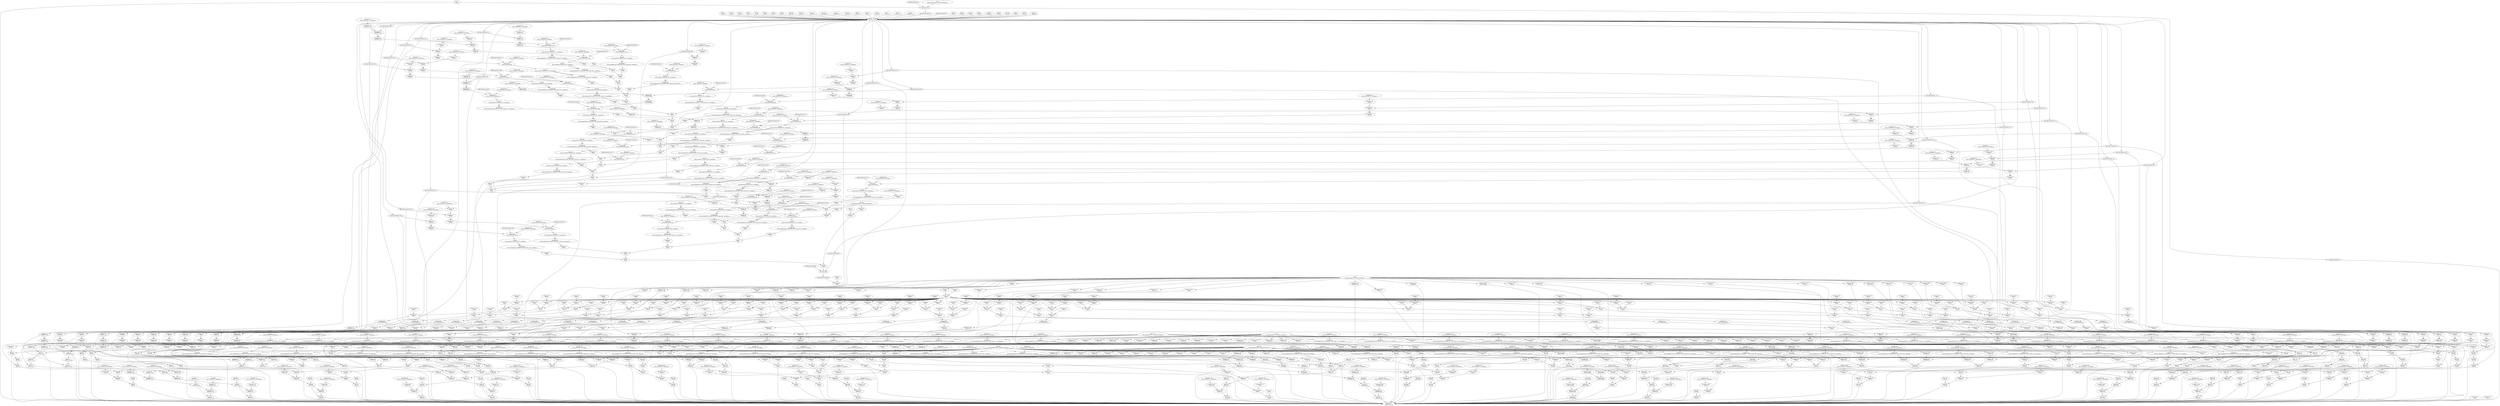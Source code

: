 digraph HloModule { 
	"p40.745" [label="p40.745 \n f32[30522,16]"];
	"constant.3" [label="constant.3 \n f32[] constant(0), metadata="];
	"p39.736" [label="p39.736 \n f32[] parameter(39), frontend_attributes="];
	"multiply.32" [label="multiply.32 \n f32[] multiply(f32[] %constant.3, f32[] %p39.736), metadata="];
	"broadcast.2" [label="broadcast.2 \n f32[30522,16]"];
	"p33.64" [label="p33.64 \n f32[2]"];
	"p32.63" [label="p32.63 \n f32[16]"];
	"p31.62" [label="p31.62 \n f32[16]"];
	"p30.61" [label="p30.61 \n f32[16]"];
	"p29.60" [label="p29.60 \n f32[30522]"];
	"p28.59" [label="p28.59 \n f32[16]"];
	"p27.58" [label="p27.58 \n f32[16]"];
	"p26.57" [label="p26.57 \n f32[16]"];
	"p25.56" [label="p25.56 \n f32[16]"];
	"p24.55" [label="p24.55 \n f32[4096]"];
	"p23.54" [label="p23.54 \n f32[16]"];
	"p22.53" [label="p22.53 \n f32[16]"];
	"p21.52" [label="p21.52 \n f32[16]"];
	"p20.51" [label="p20.51 \n f32[8]"];
	"p19.50" [label="p19.50 \n f32[8]"];
	"p18.49" [label="p18.49 \n f32[8]"];
	"p17.48" [label="p17.48 \n f32[16]"];
	"p16.47" [label="p16.47 \n f32[16]"];
	"p15.46" [label="p15.46 \n f32[2,16]"];
	"p14.45" [label="p14.45 \n f32[16,16]"];
	"p13.44" [label="p13.44 \n f32[16,16]"];
	"p12.43" [label="p12.43 \n f32[16,4096]"];
	"p11.42" [label="p11.42 \n f32[4096,16]"];
	"p10.41" [label="p10.41 \n f32[16,8]"];
	"p9.40" [label="p9.40 \n f32[8,16]"];
	"p8.39" [label="p8.39 \n f32[8,16]"];
	"p7.38" [label="p7.38 \n f32[8,16]"];
	"p6.37" [label="p6.37 \n f32[2,16]"];
	"p5.36" [label="p5.36 \n f32[512,16]"];
	"p4.35" [label="p4.35 \n f32[30522,16]"];
	"p3.22" [label="p3.22 \n f32[1]"];
	"p2.20" [label="p2.20 \n f32[] parameter(2), frontend_attributes="];
	"constant.4" [label="constant.4 \n f32[1]"];
	"p36.621" [label="p36.621 \n f32[1]"];
	"constant.219" [label="constant.219 \n f32[] constant(0.5), metadata="];
	"broadcast.220" [label="broadcast.220 \n f32[30522,16]"];
	"multiply.221" [label="multiply.221 \n f32[30522,16]"];
	"multiply.610" [label="multiply.610 \n f32[30522,16]"];
	"constant.611" [label="constant.611 \n f32[] constant(0), metadata="];
	"reduce.617" [label="reduce.617 \n f32[] reduce(f32[30522,16]"];
	"sqrt.618" [label="sqrt.618 \n f32[] sqrt(f32[] %reduce.617), metadata="];
	"multiply.620" [label="multiply.620 \n f32[] multiply(f32[] %sqrt.618, f32[] %sqrt.618), metadata="];
	"reshape.1" [label="reshape.1 \n f32[1]"];
	"add.623" [label="add.623 \n f32[1]"];
	"constant.215" [label="constant.215 \n f32[] constant(0.5), metadata="];
	"broadcast.216" [label="broadcast.216 \n f32[512,16]"];
	"multiply.217" [label="multiply.217 \n f32[512,16]"];
	"multiply.597" [label="multiply.597 \n f32[512,16]"];
	"constant.598" [label="constant.598 \n f32[] constant(0), metadata="];
	"reduce.604" [label="reduce.604 \n f32[] reduce(f32[512,16]"];
	"sqrt.605" [label="sqrt.605 \n f32[] sqrt(f32[] %reduce.604), metadata="];
	"multiply.607" [label="multiply.607 \n f32[] multiply(f32[] %sqrt.605, f32[] %sqrt.605), metadata="];
	"reshape.3" [label="reshape.3 \n f32[1]"];
	"add.625" [label="add.625 \n f32[1]"];
	"constant.211" [label="constant.211 \n f32[] constant(0.5), metadata="];
	"broadcast.212" [label="broadcast.212 \n f32[2,16]"];
	"multiply.213" [label="multiply.213 \n f32[2,16]"];
	"multiply.584" [label="multiply.584 \n f32[2,16]"];
	"constant.585" [label="constant.585 \n f32[] constant(0), metadata="];
	"reduce.591" [label="reduce.591 \n f32[] reduce(f32[2,16]"];
	"sqrt.592" [label="sqrt.592 \n f32[] sqrt(f32[] %reduce.591), metadata="];
	"multiply.594" [label="multiply.594 \n f32[] multiply(f32[] %sqrt.592, f32[] %sqrt.592), metadata="];
	"reshape.5" [label="reshape.5 \n f32[1]"];
	"add.627" [label="add.627 \n f32[1]"];
	"constant.171" [label="constant.171 \n f32[] constant(0.5), metadata="];
	"broadcast.172" [label="broadcast.172 \n f32[16]"];
	"multiply.173" [label="multiply.173 \n f32[16]"];
	"multiply.571" [label="multiply.571 \n f32[16]"];
	"constant.572" [label="constant.572 \n f32[] constant(0), metadata="];
	"reduce.578" [label="reduce.578 \n f32[] reduce(f32[16]"];
	"sqrt.579" [label="sqrt.579 \n f32[] sqrt(f32[] %reduce.578), metadata="];
	"multiply.581" [label="multiply.581 \n f32[] multiply(f32[] %sqrt.579, f32[] %sqrt.579), metadata="];
	"reshape.6" [label="reshape.6 \n f32[1]"];
	"add.629" [label="add.629 \n f32[1]"];
	"constant.167" [label="constant.167 \n f32[] constant(0.5), metadata="];
	"broadcast.168" [label="broadcast.168 \n f32[16]"];
	"multiply.169" [label="multiply.169 \n f32[16]"];
	"multiply.558" [label="multiply.558 \n f32[16]"];
	"constant.559" [label="constant.559 \n f32[] constant(0), metadata="];
	"reduce.565" [label="reduce.565 \n f32[] reduce(f32[16]"];
	"sqrt.566" [label="sqrt.566 \n f32[] sqrt(f32[] %reduce.565), metadata="];
	"multiply.568" [label="multiply.568 \n f32[] multiply(f32[] %sqrt.566, f32[] %sqrt.566), metadata="];
	"reshape.7" [label="reshape.7 \n f32[1]"];
	"add.631" [label="add.631 \n f32[1]"];
	"constant.151" [label="constant.151 \n f32[] constant(0.5), metadata="];
	"broadcast.152" [label="broadcast.152 \n f32[16]"];
	"multiply.153" [label="multiply.153 \n f32[16]"];
	"multiply.545" [label="multiply.545 \n f32[16]"];
	"constant.546" [label="constant.546 \n f32[] constant(0), metadata="];
	"reduce.552" [label="reduce.552 \n f32[] reduce(f32[16]"];
	"sqrt.553" [label="sqrt.553 \n f32[] sqrt(f32[] %reduce.552), metadata="];
	"multiply.555" [label="multiply.555 \n f32[] multiply(f32[] %sqrt.553, f32[] %sqrt.553), metadata="];
	"reshape.8" [label="reshape.8 \n f32[1]"];
	"add.633" [label="add.633 \n f32[1]"];
	"constant.147" [label="constant.147 \n f32[] constant(0.5), metadata="];
	"broadcast.148" [label="broadcast.148 \n f32[16]"];
	"multiply.149" [label="multiply.149 \n f32[16]"];
	"multiply.532" [label="multiply.532 \n f32[16]"];
	"constant.533" [label="constant.533 \n f32[] constant(0), metadata="];
	"reduce.539" [label="reduce.539 \n f32[] reduce(f32[16]"];
	"sqrt.540" [label="sqrt.540 \n f32[] sqrt(f32[] %reduce.539), metadata="];
	"multiply.542" [label="multiply.542 \n f32[] multiply(f32[] %sqrt.540, f32[] %sqrt.540), metadata="];
	"reshape.9" [label="reshape.9 \n f32[1]"];
	"add.635" [label="add.635 \n f32[1]"];
	"constant.143" [label="constant.143 \n f32[] constant(0.5), metadata="];
	"broadcast.144" [label="broadcast.144 \n f32[16]"];
	"multiply.145" [label="multiply.145 \n f32[16]"];
	"multiply.519" [label="multiply.519 \n f32[16]"];
	"constant.520" [label="constant.520 \n f32[] constant(0), metadata="];
	"reduce.526" [label="reduce.526 \n f32[] reduce(f32[16]"];
	"sqrt.527" [label="sqrt.527 \n f32[] sqrt(f32[] %reduce.526), metadata="];
	"multiply.529" [label="multiply.529 \n f32[] multiply(f32[] %sqrt.527, f32[] %sqrt.527), metadata="];
	"reshape.10" [label="reshape.10 \n f32[1]"];
	"add.637" [label="add.637 \n f32[1]"];
	"constant.191" [label="constant.191 \n f32[] constant(0.5), metadata="];
	"broadcast.192" [label="broadcast.192 \n f32[4096,16]"];
	"multiply.193" [label="multiply.193 \n f32[4096,16]"];
	"multiply.506" [label="multiply.506 \n f32[4096,16]"];
	"constant.507" [label="constant.507 \n f32[] constant(0), metadata="];
	"reduce.513" [label="reduce.513 \n f32[] reduce(f32[4096,16]"];
	"sqrt.514" [label="sqrt.514 \n f32[] sqrt(f32[] %reduce.513), metadata="];
	"multiply.516" [label="multiply.516 \n f32[] multiply(f32[] %sqrt.514, f32[] %sqrt.514), metadata="];
	"reshape.11" [label="reshape.11 \n f32[1]"];
	"add.639" [label="add.639 \n f32[1]"];
	"constant.139" [label="constant.139 \n f32[] constant(0.5), metadata="];
	"broadcast.140" [label="broadcast.140 \n f32[4096]"];
	"multiply.141" [label="multiply.141 \n f32[4096]"];
	"multiply.493" [label="multiply.493 \n f32[4096]"];
	"constant.494" [label="constant.494 \n f32[] constant(0), metadata="];
	"reduce.500" [label="reduce.500 \n f32[] reduce(f32[4096]"];
	"sqrt.501" [label="sqrt.501 \n f32[] sqrt(f32[] %reduce.500), metadata="];
	"multiply.503" [label="multiply.503 \n f32[] multiply(f32[] %sqrt.501, f32[] %sqrt.501), metadata="];
	"reshape.13" [label="reshape.13 \n f32[1]"];
	"add.641" [label="add.641 \n f32[1]"];
	"constant.187" [label="constant.187 \n f32[] constant(0.5), metadata="];
	"broadcast.188" [label="broadcast.188 \n f32[16,4096]"];
	"multiply.189" [label="multiply.189 \n f32[16,4096]"];
	"multiply.480" [label="multiply.480 \n f32[16,4096]"];
	"constant.481" [label="constant.481 \n f32[] constant(0), metadata="];
	"reduce.487" [label="reduce.487 \n f32[] reduce(f32[16,4096]"];
	"sqrt.488" [label="sqrt.488 \n f32[] sqrt(f32[] %reduce.487), metadata="];
	"multiply.490" [label="multiply.490 \n f32[] multiply(f32[] %sqrt.488, f32[] %sqrt.488), metadata="];
	"reshape.14" [label="reshape.14 \n f32[1]"];
	"add.643" [label="add.643 \n f32[1]"];
	"constant.135" [label="constant.135 \n f32[] constant(0.5), metadata="];
	"broadcast.136" [label="broadcast.136 \n f32[16]"];
	"multiply.137" [label="multiply.137 \n f32[16]"];
	"multiply.467" [label="multiply.467 \n f32[16]"];
	"constant.468" [label="constant.468 \n f32[] constant(0), metadata="];
	"reduce.474" [label="reduce.474 \n f32[] reduce(f32[16]"];
	"sqrt.475" [label="sqrt.475 \n f32[] sqrt(f32[] %reduce.474), metadata="];
	"multiply.477" [label="multiply.477 \n f32[] multiply(f32[] %sqrt.475, f32[] %sqrt.475), metadata="];
	"reshape.15" [label="reshape.15 \n f32[1]"];
	"add.645" [label="add.645 \n f32[1]"];
	"constant.131" [label="constant.131 \n f32[] constant(0.5), metadata="];
	"broadcast.132" [label="broadcast.132 \n f32[16]"];
	"multiply.133" [label="multiply.133 \n f32[16]"];
	"multiply.454" [label="multiply.454 \n f32[16]"];
	"constant.455" [label="constant.455 \n f32[] constant(0), metadata="];
	"reduce.461" [label="reduce.461 \n f32[] reduce(f32[16]"];
	"sqrt.462" [label="sqrt.462 \n f32[] sqrt(f32[] %reduce.461), metadata="];
	"multiply.464" [label="multiply.464 \n f32[] multiply(f32[] %sqrt.462, f32[] %sqrt.462), metadata="];
	"reshape.16" [label="reshape.16 \n f32[1]"];
	"add.647" [label="add.647 \n f32[1]"];
	"constant.127" [label="constant.127 \n f32[] constant(0.5), metadata="];
	"broadcast.128" [label="broadcast.128 \n f32[16]"];
	"multiply.129" [label="multiply.129 \n f32[16]"];
	"multiply.441" [label="multiply.441 \n f32[16]"];
	"constant.442" [label="constant.442 \n f32[] constant(0), metadata="];
	"reduce.448" [label="reduce.448 \n f32[] reduce(f32[16]"];
	"sqrt.449" [label="sqrt.449 \n f32[] sqrt(f32[] %reduce.448), metadata="];
	"multiply.451" [label="multiply.451 \n f32[] multiply(f32[] %sqrt.449, f32[] %sqrt.449), metadata="];
	"reshape.17" [label="reshape.17 \n f32[1]"];
	"add.649" [label="add.649 \n f32[1]"];
	"constant.183" [label="constant.183 \n f32[] constant(0.5), metadata="];
	"broadcast.184" [label="broadcast.184 \n f32[16,16]"];
	"multiply.185" [label="multiply.185 \n f32[16,16]"];
	"multiply.428" [label="multiply.428 \n f32[16,16]"];
	"constant.429" [label="constant.429 \n f32[] constant(0), metadata="];
	"reduce.435" [label="reduce.435 \n f32[] reduce(f32[16,16]"];
	"sqrt.436" [label="sqrt.436 \n f32[] sqrt(f32[] %reduce.435), metadata="];
	"multiply.438" [label="multiply.438 \n f32[] multiply(f32[] %sqrt.436, f32[] %sqrt.436), metadata="];
	"reshape.19" [label="reshape.19 \n f32[1]"];
	"add.651" [label="add.651 \n f32[1]"];
	"constant.123" [label="constant.123 \n f32[] constant(0.5), metadata="];
	"broadcast.124" [label="broadcast.124 \n f32[16]"];
	"multiply.125" [label="multiply.125 \n f32[16]"];
	"multiply.415" [label="multiply.415 \n f32[16]"];
	"constant.416" [label="constant.416 \n f32[] constant(0), metadata="];
	"reduce.422" [label="reduce.422 \n f32[] reduce(f32[16]"];
	"sqrt.423" [label="sqrt.423 \n f32[] sqrt(f32[] %reduce.422), metadata="];
	"multiply.425" [label="multiply.425 \n f32[] multiply(f32[] %sqrt.423, f32[] %sqrt.423), metadata="];
	"reshape.20" [label="reshape.20 \n f32[1]"];
	"add.653" [label="add.653 \n f32[1]"];
	"constant.119" [label="constant.119 \n f32[] constant(0.5), metadata="];
	"broadcast.120" [label="broadcast.120 \n f32[30522]"];
	"multiply.121" [label="multiply.121 \n f32[30522]"];
	"multiply.402" [label="multiply.402 \n f32[30522]"];
	"constant.403" [label="constant.403 \n f32[] constant(0), metadata="];
	"reduce.409" [label="reduce.409 \n f32[] reduce(f32[30522]"];
	"sqrt.410" [label="sqrt.410 \n f32[] sqrt(f32[] %reduce.409), metadata="];
	"multiply.412" [label="multiply.412 \n f32[] multiply(f32[] %sqrt.410, f32[] %sqrt.410), metadata="];
	"reshape.21" [label="reshape.21 \n f32[1]"];
	"add.655" [label="add.655 \n f32[1]"];
	"constant.179" [label="constant.179 \n f32[] constant(0.5), metadata="];
	"broadcast.180" [label="broadcast.180 \n f32[16,16]"];
	"multiply.181" [label="multiply.181 \n f32[16,16]"];
	"multiply.389" [label="multiply.389 \n f32[16,16]"];
	"constant.390" [label="constant.390 \n f32[] constant(0), metadata="];
	"reduce.396" [label="reduce.396 \n f32[] reduce(f32[16,16]"];
	"sqrt.397" [label="sqrt.397 \n f32[] sqrt(f32[] %reduce.396), metadata="];
	"multiply.399" [label="multiply.399 \n f32[] multiply(f32[] %sqrt.397, f32[] %sqrt.397), metadata="];
	"reshape.22" [label="reshape.22 \n f32[1]"];
	"add.657" [label="add.657 \n f32[1]"];
	"constant.115" [label="constant.115 \n f32[] constant(0.5), metadata="];
	"broadcast.116" [label="broadcast.116 \n f32[16]"];
	"multiply.117" [label="multiply.117 \n f32[16]"];
	"multiply.376" [label="multiply.376 \n f32[16]"];
	"constant.377" [label="constant.377 \n f32[] constant(0), metadata="];
	"reduce.383" [label="reduce.383 \n f32[] reduce(f32[16]"];
	"sqrt.384" [label="sqrt.384 \n f32[] sqrt(f32[] %reduce.383), metadata="];
	"multiply.386" [label="multiply.386 \n f32[] multiply(f32[] %sqrt.384, f32[] %sqrt.384), metadata="];
	"reshape.23" [label="reshape.23 \n f32[1]"];
	"add.659" [label="add.659 \n f32[1]"];
	"constant.111" [label="constant.111 \n f32[] constant(0.5), metadata="];
	"broadcast.112" [label="broadcast.112 \n f32[16]"];
	"multiply.113" [label="multiply.113 \n f32[16]"];
	"multiply.363" [label="multiply.363 \n f32[16]"];
	"constant.364" [label="constant.364 \n f32[] constant(0), metadata="];
	"reduce.370" [label="reduce.370 \n f32[] reduce(f32[16]"];
	"sqrt.371" [label="sqrt.371 \n f32[] sqrt(f32[] %reduce.370), metadata="];
	"multiply.373" [label="multiply.373 \n f32[] multiply(f32[] %sqrt.371, f32[] %sqrt.371), metadata="];
	"reshape.24" [label="reshape.24 \n f32[1]"];
	"add.661" [label="add.661 \n f32[1]"];
	"constant.107" [label="constant.107 \n f32[] constant(0.5), metadata="];
	"broadcast.108" [label="broadcast.108 \n f32[16]"];
	"multiply.109" [label="multiply.109 \n f32[16]"];
	"multiply.350" [label="multiply.350 \n f32[16]"];
	"constant.351" [label="constant.351 \n f32[] constant(0), metadata="];
	"reduce.357" [label="reduce.357 \n f32[] reduce(f32[16]"];
	"sqrt.358" [label="sqrt.358 \n f32[] sqrt(f32[] %reduce.357), metadata="];
	"multiply.360" [label="multiply.360 \n f32[] multiply(f32[] %sqrt.358, f32[] %sqrt.358), metadata="];
	"reshape.25" [label="reshape.25 \n f32[1]"];
	"add.663" [label="add.663 \n f32[1]"];
	"constant.175" [label="constant.175 \n f32[] constant(0.5), metadata="];
	"broadcast.176" [label="broadcast.176 \n f32[2,16]"];
	"multiply.177" [label="multiply.177 \n f32[2,16]"];
	"multiply.337" [label="multiply.337 \n f32[2,16]"];
	"constant.338" [label="constant.338 \n f32[] constant(0), metadata="];
	"reduce.344" [label="reduce.344 \n f32[] reduce(f32[2,16]"];
	"sqrt.345" [label="sqrt.345 \n f32[] sqrt(f32[] %reduce.344), metadata="];
	"multiply.347" [label="multiply.347 \n f32[] multiply(f32[] %sqrt.345, f32[] %sqrt.345), metadata="];
	"reshape.26" [label="reshape.26 \n f32[1]"];
	"add.665" [label="add.665 \n f32[1]"];
	"constant.103" [label="constant.103 \n f32[] constant(0.5), metadata="];
	"broadcast.104" [label="broadcast.104 \n f32[2]"];
	"multiply.105" [label="multiply.105 \n f32[2]"];
	"multiply.324" [label="multiply.324 \n f32[2]"];
	"constant.325" [label="constant.325 \n f32[] constant(0), metadata="];
	"reduce.331" [label="reduce.331 \n f32[] reduce(f32[2]"];
	"sqrt.332" [label="sqrt.332 \n f32[] sqrt(f32[] %reduce.331), metadata="];
	"multiply.334" [label="multiply.334 \n f32[] multiply(f32[] %sqrt.332, f32[] %sqrt.332), metadata="];
	"reshape.27" [label="reshape.27 \n f32[1]"];
	"add.667" [label="add.667 \n f32[1]"];
	"p34.226" [label="p34.226 \n f32[] parameter(34), frontend_attributes="];
	"reshape.28" [label="reshape.28 \n f32[1]"];
	"divide.669" [label="divide.669 \n f32[1]"];
	"constant.207" [label="constant.207 \n f32[] constant(0.5), metadata="];
	"broadcast.208" [label="broadcast.208 \n f32[8,16]"];
	"multiply.209" [label="multiply.209 \n f32[8,16]"];
	"multiply.311" [label="multiply.311 \n f32[8,16]"];
	"constant.312" [label="constant.312 \n f32[] constant(0), metadata="];
	"reduce.318" [label="reduce.318 \n f32[] reduce(f32[8,16]"];
	"sqrt.319" [label="sqrt.319 \n f32[] sqrt(f32[] %reduce.318), metadata="];
	"multiply.321" [label="multiply.321 \n f32[] multiply(f32[] %sqrt.319, f32[] %sqrt.319), metadata="];
	"reshape.29" [label="reshape.29 \n f32[1]"];
	"add.671" [label="add.671 \n f32[1]"];
	"constant.163" [label="constant.163 \n f32[] constant(0.5), metadata="];
	"broadcast.164" [label="broadcast.164 \n f32[8]"];
	"multiply.165" [label="multiply.165 \n f32[8]"];
	"multiply.298" [label="multiply.298 \n f32[8]"];
	"constant.299" [label="constant.299 \n f32[] constant(0), metadata="];
	"reduce.305" [label="reduce.305 \n f32[] reduce(f32[8]"];
	"sqrt.306" [label="sqrt.306 \n f32[] sqrt(f32[] %reduce.305), metadata="];
	"multiply.308" [label="multiply.308 \n f32[] multiply(f32[] %sqrt.306, f32[] %sqrt.306), metadata="];
	"reshape.30" [label="reshape.30 \n f32[1]"];
	"add.673" [label="add.673 \n f32[1]"];
	"constant.203" [label="constant.203 \n f32[] constant(0.5), metadata="];
	"broadcast.204" [label="broadcast.204 \n f32[8,16]"];
	"multiply.205" [label="multiply.205 \n f32[8,16]"];
	"multiply.285" [label="multiply.285 \n f32[8,16]"];
	"constant.286" [label="constant.286 \n f32[] constant(0), metadata="];
	"reduce.292" [label="reduce.292 \n f32[] reduce(f32[8,16]"];
	"sqrt.293" [label="sqrt.293 \n f32[] sqrt(f32[] %reduce.292), metadata="];
	"multiply.295" [label="multiply.295 \n f32[] multiply(f32[] %sqrt.293, f32[] %sqrt.293), metadata="];
	"reshape.31" [label="reshape.31 \n f32[1]"];
	"add.675" [label="add.675 \n f32[1]"];
	"constant.159" [label="constant.159 \n f32[] constant(0.5), metadata="];
	"broadcast.160" [label="broadcast.160 \n f32[8]"];
	"multiply.161" [label="multiply.161 \n f32[8]"];
	"multiply.272" [label="multiply.272 \n f32[8]"];
	"constant.273" [label="constant.273 \n f32[] constant(0), metadata="];
	"reduce.279" [label="reduce.279 \n f32[] reduce(f32[8]"];
	"sqrt.280" [label="sqrt.280 \n f32[] sqrt(f32[] %reduce.279), metadata="];
	"multiply.282" [label="multiply.282 \n f32[] multiply(f32[] %sqrt.280, f32[] %sqrt.280), metadata="];
	"reshape.32" [label="reshape.32 \n f32[1]"];
	"add.677" [label="add.677 \n f32[1]"];
	"constant.199" [label="constant.199 \n f32[] constant(0.5), metadata="];
	"broadcast.200" [label="broadcast.200 \n f32[8,16]"];
	"multiply.201" [label="multiply.201 \n f32[8,16]"];
	"multiply.259" [label="multiply.259 \n f32[8,16]"];
	"constant.260" [label="constant.260 \n f32[] constant(0), metadata="];
	"reduce.266" [label="reduce.266 \n f32[] reduce(f32[8,16]"];
	"sqrt.267" [label="sqrt.267 \n f32[] sqrt(f32[] %reduce.266), metadata="];
	"multiply.269" [label="multiply.269 \n f32[] multiply(f32[] %sqrt.267, f32[] %sqrt.267), metadata="];
	"reshape.33" [label="reshape.33 \n f32[1]"];
	"add.679" [label="add.679 \n f32[1]"];
	"constant.155" [label="constant.155 \n f32[] constant(0.5), metadata="];
	"broadcast.156" [label="broadcast.156 \n f32[8]"];
	"multiply.157" [label="multiply.157 \n f32[8]"];
	"multiply.246" [label="multiply.246 \n f32[8]"];
	"constant.247" [label="constant.247 \n f32[] constant(0), metadata="];
	"reduce.253" [label="reduce.253 \n f32[] reduce(f32[8]"];
	"sqrt.254" [label="sqrt.254 \n f32[] sqrt(f32[] %reduce.253), metadata="];
	"multiply.256" [label="multiply.256 \n f32[] multiply(f32[] %sqrt.254, f32[] %sqrt.254), metadata="];
	"reshape.34" [label="reshape.34 \n f32[1]"];
	"add.681" [label="add.681 \n f32[1]"];
	"constant.195" [label="constant.195 \n f32[] constant(0.5), metadata="];
	"broadcast.196" [label="broadcast.196 \n f32[16,8]"];
	"multiply.197" [label="multiply.197 \n f32[16,8]"];
	"multiply.233" [label="multiply.233 \n f32[16,8]"];
	"constant.234" [label="constant.234 \n f32[] constant(0), metadata="];
	"reduce.240" [label="reduce.240 \n f32[] reduce(f32[16,8]"];
	"sqrt.241" [label="sqrt.241 \n f32[] sqrt(f32[] %reduce.240), metadata="];
	"multiply.243" [label="multiply.243 \n f32[] multiply(f32[] %sqrt.241, f32[] %sqrt.241), metadata="];
	"reshape.35" [label="reshape.35 \n f32[1]"];
	"add.683" [label="add.683 \n f32[1]"];
	"p35.227" [label="p35.227 \n f32[1]"];
	"reshape.36" [label="reshape.36 \n f32[1]"];
	"divide.229" [label="divide.229 \n f32[1]"];
	"add.684" [label="add.684 \n f32[1]"];
	"constant.5" [label="constant.5 \n f32[1]"];
	"power.695" [label="power.695 \n f32[1]"];
	"p0.8" [label="p0.8 \n f32[] parameter(0), frontend_attributes="];
	"reshape.42" [label="reshape.42 \n f32[1]"];
	"add.697" [label="add.697 \n f32[1]"];
	"divide.700" [label="divide.700 \n f32[1]"];
	"constant.10" [label="constant.10 \n f32[1]"];
	"compare.707" [label="compare.707 \n pred[1]"];
	"constant.12" [label="constant.12 \n f32[1]"];
	"select.709" [label="select.709 \n f32[1]"];
	"constant.186" [label="constant.186 \n f32[1]"];
	"multiply.168" [label="multiply.168 \n f32[1]"];
	"reshape.653" [label="reshape.653 \n f32[] reshape(f32[1]"];
	"broadcast.6" [label="broadcast.6 \n f32[30522,16]"];
	"multiply.714" [label="multiply.714 \n f32[30522,16]"];
	"p38.730" [label="p38.730 \n f32[] parameter(38), frontend_attributes="];
	"broadcast.734" [label="broadcast.734 \n f32[30522,16]"];
	"multiply.735" [label="multiply.735 \n f32[30522,16]"];
	"add.744" [label="add.744 \n f32[30522,16]"];
	"constant.13" [label="constant.13 \n f32[] constant(0), metadata="];
	"p37.715" [label="p37.715 \n f32[] parameter(37), frontend_attributes="];
	"multiply.35" [label="multiply.35 \n f32[] multiply(f32[] %constant.13, f32[] %p37.715), metadata="];
	"broadcast.9" [label="broadcast.9 \n f32[30522,16]"];
	"multiply.723" [label="multiply.723 \n f32[30522,16]"];
	"p1.10" [label="p1.10 \n f32[] parameter(1), frontend_attributes="];
	"broadcast.724" [label="broadcast.724 \n f32[30522,16]"];
	"multiply.725" [label="multiply.725 \n f32[30522,16]"];
	"add.726" [label="add.726 \n f32[30522,16]"];
	"sqrt.727" [label="sqrt.727 \n f32[30522,16]"];
	"broadcast.728" [label="broadcast.728 \n f32[30522,16]"];
	"add.729" [label="add.729 \n f32[30522,16]"];
	"divide.746" [label="divide.746 \n f32[30522,16]"];
	"constant.6" [label="constant.6 \n f32[] constant(-0), metadata="];
	"broadcast.747" [label="broadcast.747 \n f32[30522,16]"];
	"multiply.748" [label="multiply.748 \n f32[30522,16]"];
	"add.749" [label="add.749 \n f32[30522,16]"];
	"constant.1" [label="constant.1 \n f32[] constant(-0), metadata="];
	"broadcast.5" [label="broadcast.5 \n f32[30522,16]"];
	"multiply.750" [label="multiply.750 \n f32[30522,16]"];
	"add.751" [label="add.751 \n f32[30522,16]"];
	"p41.802" [label="p41.802 \n f32[512,16]"];
	"constant.16" [label="constant.16 \n f32[] constant(0), metadata="];
	"multiply.36" [label="multiply.36 \n f32[] multiply(f32[] %constant.16, f32[] %p39.736), metadata="];
	"broadcast.12" [label="broadcast.12 \n f32[512,16]"];
	"constant.19" [label="constant.19 \n f32[1]"];
	"compare.767" [label="compare.767 \n pred[1]"];
	"constant.20" [label="constant.20 \n f32[1]"];
	"select.769" [label="select.769 \n f32[1]"];
	"constant.188" [label="constant.188 \n f32[1]"];
	"multiply.170" [label="multiply.170 \n f32[1]"];
	"reshape.656" [label="reshape.656 \n f32[] reshape(f32[1]"];
	"broadcast.15" [label="broadcast.15 \n f32[512,16]"];
	"multiply.774" [label="multiply.774 \n f32[512,16]"];
	"broadcast.792" [label="broadcast.792 \n f32[512,16]"];
	"multiply.793" [label="multiply.793 \n f32[512,16]"];
	"add.801" [label="add.801 \n f32[512,16]"];
	"constant.22" [label="constant.22 \n f32[] constant(0), metadata="];
	"multiply.39" [label="multiply.39 \n f32[] multiply(f32[] %constant.22, f32[] %p37.715), metadata="];
	"broadcast.18" [label="broadcast.18 \n f32[512,16]"];
	"multiply.782" [label="multiply.782 \n f32[512,16]"];
	"broadcast.783" [label="broadcast.783 \n f32[512,16]"];
	"multiply.784" [label="multiply.784 \n f32[512,16]"];
	"add.785" [label="add.785 \n f32[512,16]"];
	"sqrt.786" [label="sqrt.786 \n f32[512,16]"];
	"broadcast.787" [label="broadcast.787 \n f32[512,16]"];
	"add.788" [label="add.788 \n f32[512,16]"];
	"divide.803" [label="divide.803 \n f32[512,16]"];
	"constant.757" [label="constant.757 \n f32[] constant(-0), metadata="];
	"broadcast.804" [label="broadcast.804 \n f32[512,16]"];
	"multiply.805" [label="multiply.805 \n f32[512,16]"];
	"add.806" [label="add.806 \n f32[512,16]"];
	"constant.752" [label="constant.752 \n f32[] constant(-0), metadata="];
	"broadcast.756" [label="broadcast.756 \n f32[512,16]"];
	"multiply.807" [label="multiply.807 \n f32[512,16]"];
	"add.808" [label="add.808 \n f32[512,16]"];
	"p42.859" [label="p42.859 \n f32[2,16]"];
	"constant.23" [label="constant.23 \n f32[] constant(0), metadata="];
	"multiply.40" [label="multiply.40 \n f32[] multiply(f32[] %constant.23, f32[] %p39.736), metadata="];
	"broadcast.22" [label="broadcast.22 \n f32[2,16]"];
	"constant.25" [label="constant.25 \n f32[1]"];
	"compare.824" [label="compare.824 \n pred[1]"];
	"constant.26" [label="constant.26 \n f32[1]"];
	"select.826" [label="select.826 \n f32[1]"];
	"constant.189" [label="constant.189 \n f32[1]"];
	"multiply.171" [label="multiply.171 \n f32[1]"];
	"reshape.659" [label="reshape.659 \n f32[] reshape(f32[1]"];
	"broadcast.25" [label="broadcast.25 \n f32[2,16]"];
	"multiply.831" [label="multiply.831 \n f32[2,16]"];
	"broadcast.849" [label="broadcast.849 \n f32[2,16]"];
	"multiply.850" [label="multiply.850 \n f32[2,16]"];
	"add.858" [label="add.858 \n f32[2,16]"];
	"constant.27" [label="constant.27 \n f32[] constant(0), metadata="];
	"multiply.43" [label="multiply.43 \n f32[] multiply(f32[] %constant.27, f32[] %p37.715), metadata="];
	"broadcast.28" [label="broadcast.28 \n f32[2,16]"];
	"multiply.839" [label="multiply.839 \n f32[2,16]"];
	"broadcast.840" [label="broadcast.840 \n f32[2,16]"];
	"multiply.841" [label="multiply.841 \n f32[2,16]"];
	"add.842" [label="add.842 \n f32[2,16]"];
	"sqrt.843" [label="sqrt.843 \n f32[2,16]"];
	"broadcast.844" [label="broadcast.844 \n f32[2,16]"];
	"add.845" [label="add.845 \n f32[2,16]"];
	"divide.860" [label="divide.860 \n f32[2,16]"];
	"constant.814" [label="constant.814 \n f32[] constant(-0), metadata="];
	"broadcast.861" [label="broadcast.861 \n f32[2,16]"];
	"multiply.862" [label="multiply.862 \n f32[2,16]"];
	"add.863" [label="add.863 \n f32[2,16]"];
	"constant.809" [label="constant.809 \n f32[] constant(-0), metadata="];
	"broadcast.813" [label="broadcast.813 \n f32[2,16]"];
	"multiply.864" [label="multiply.864 \n f32[2,16]"];
	"add.865" [label="add.865 \n f32[2,16]"];
	"p43.910" [label="p43.910 \n f32[16]"];
	"constant.28" [label="constant.28 \n f32[] constant(0), metadata="];
	"multiply.44" [label="multiply.44 \n f32[] multiply(f32[] %constant.28, f32[] %p39.736), metadata="];
	"broadcast.31" [label="broadcast.31 \n f32[16]"];
	"constant.30" [label="constant.30 \n f32[1]"];
	"compare.876" [label="compare.876 \n pred[1]"];
	"constant.31" [label="constant.31 \n f32[1]"];
	"select.878" [label="select.878 \n f32[1]"];
	"constant.190" [label="constant.190 \n f32[1]"];
	"multiply.172" [label="multiply.172 \n f32[1]"];
	"reshape.662" [label="reshape.662 \n f32[] reshape(f32[1]"];
	"broadcast.32" [label="broadcast.32 \n f32[16]"];
	"multiply.882" [label="multiply.882 \n f32[16]"];
	"broadcast.900" [label="broadcast.900 \n f32[16]"];
	"multiply.901" [label="multiply.901 \n f32[16]"];
	"add.909" [label="add.909 \n f32[16]"];
	"constant.32" [label="constant.32 \n f32[] constant(0), metadata="];
	"multiply.47" [label="multiply.47 \n f32[] multiply(f32[] %constant.32, f32[] %p37.715), metadata="];
	"broadcast.35" [label="broadcast.35 \n f32[16]"];
	"multiply.890" [label="multiply.890 \n f32[16]"];
	"broadcast.891" [label="broadcast.891 \n f32[16]"];
	"multiply.892" [label="multiply.892 \n f32[16]"];
	"add.893" [label="add.893 \n f32[16]"];
	"sqrt.894" [label="sqrt.894 \n f32[16]"];
	"broadcast.895" [label="broadcast.895 \n f32[16]"];
	"add.896" [label="add.896 \n f32[16]"];
	"divide.911" [label="divide.911 \n f32[16]"];
	"constant.866" [label="constant.866 \n f32[] constant(-0), metadata="];
	"broadcast.912" [label="broadcast.912 \n f32[16]"];
	"multiply.913" [label="multiply.913 \n f32[16]"];
	"add.914" [label="add.914 \n f32[16]"];
	"p44.959" [label="p44.959 \n f32[16]"];
	"constant.33" [label="constant.33 \n f32[] constant(0), metadata="];
	"multiply.48" [label="multiply.48 \n f32[] multiply(f32[] %constant.33, f32[] %p39.736), metadata="];
	"broadcast.38" [label="broadcast.38 \n f32[16]"];
	"constant.35" [label="constant.35 \n f32[1]"];
	"compare.925" [label="compare.925 \n pred[1]"];
	"constant.36" [label="constant.36 \n f32[1]"];
	"select.927" [label="select.927 \n f32[1]"];
	"constant.192" [label="constant.192 \n f32[1]"];
	"multiply.174" [label="multiply.174 \n f32[1]"];
	"reshape.665" [label="reshape.665 \n f32[] reshape(f32[1]"];
	"broadcast.39" [label="broadcast.39 \n f32[16]"];
	"multiply.931" [label="multiply.931 \n f32[16]"];
	"broadcast.949" [label="broadcast.949 \n f32[16]"];
	"multiply.950" [label="multiply.950 \n f32[16]"];
	"add.958" [label="add.958 \n f32[16]"];
	"constant.37" [label="constant.37 \n f32[] constant(0), metadata="];
	"multiply.51" [label="multiply.51 \n f32[] multiply(f32[] %constant.37, f32[] %p37.715), metadata="];
	"broadcast.42" [label="broadcast.42 \n f32[16]"];
	"multiply.939" [label="multiply.939 \n f32[16]"];
	"broadcast.940" [label="broadcast.940 \n f32[16]"];
	"multiply.941" [label="multiply.941 \n f32[16]"];
	"add.942" [label="add.942 \n f32[16]"];
	"sqrt.943" [label="sqrt.943 \n f32[16]"];
	"broadcast.944" [label="broadcast.944 \n f32[16]"];
	"add.945" [label="add.945 \n f32[16]"];
	"divide.960" [label="divide.960 \n f32[16]"];
	"constant.915" [label="constant.915 \n f32[] constant(-0), metadata="];
	"broadcast.961" [label="broadcast.961 \n f32[16]"];
	"multiply.962" [label="multiply.962 \n f32[16]"];
	"add.963" [label="add.963 \n f32[16]"];
	"p45.1014" [label="p45.1014 \n f32[8,16]"];
	"constant.38" [label="constant.38 \n f32[] constant(0), metadata="];
	"multiply.52" [label="multiply.52 \n f32[] multiply(f32[] %constant.38, f32[] %p39.736), metadata="];
	"broadcast.45" [label="broadcast.45 \n f32[8,16]"];
	"constant.40" [label="constant.40 \n f32[1]"];
	"compare.979" [label="compare.979 \n pred[1]"];
	"constant.41" [label="constant.41 \n f32[1]"];
	"select.981" [label="select.981 \n f32[1]"];
	"constant.193" [label="constant.193 \n f32[1]"];
	"multiply.175" [label="multiply.175 \n f32[1]"];
	"reshape.668" [label="reshape.668 \n f32[] reshape(f32[1]"];
	"broadcast.47" [label="broadcast.47 \n f32[8,16]"];
	"multiply.986" [label="multiply.986 \n f32[8,16]"];
	"broadcast.1004" [label="broadcast.1004 \n f32[8,16]"];
	"multiply.1005" [label="multiply.1005 \n f32[8,16]"];
	"add.1013" [label="add.1013 \n f32[8,16]"];
	"constant.42" [label="constant.42 \n f32[] constant(0), metadata="];
	"multiply.55" [label="multiply.55 \n f32[] multiply(f32[] %constant.42, f32[] %p37.715), metadata="];
	"broadcast.50" [label="broadcast.50 \n f32[8,16]"];
	"multiply.994" [label="multiply.994 \n f32[8,16]"];
	"broadcast.995" [label="broadcast.995 \n f32[8,16]"];
	"multiply.996" [label="multiply.996 \n f32[8,16]"];
	"add.997" [label="add.997 \n f32[8,16]"];
	"sqrt.998" [label="sqrt.998 \n f32[8,16]"];
	"broadcast.999" [label="broadcast.999 \n f32[8,16]"];
	"add.1000" [label="add.1000 \n f32[8,16]"];
	"divide.1015" [label="divide.1015 \n f32[8,16]"];
	"constant.969" [label="constant.969 \n f32[] constant(-0), metadata="];
	"broadcast.1016" [label="broadcast.1016 \n f32[8,16]"];
	"multiply.1017" [label="multiply.1017 \n f32[8,16]"];
	"add.1018" [label="add.1018 \n f32[8,16]"];
	"constant.964" [label="constant.964 \n f32[] constant(-0), metadata="];
	"broadcast.968" [label="broadcast.968 \n f32[8,16]"];
	"multiply.1019" [label="multiply.1019 \n f32[8,16]"];
	"add.1020" [label="add.1020 \n f32[8,16]"];
	"p46.1065" [label="p46.1065 \n f32[8]"];
	"constant.43" [label="constant.43 \n f32[] constant(0), metadata="];
	"multiply.56" [label="multiply.56 \n f32[] multiply(f32[] %constant.43, f32[] %p39.736), metadata="];
	"broadcast.53" [label="broadcast.53 \n f32[8]"];
	"constant.45" [label="constant.45 \n f32[1]"];
	"compare.1031" [label="compare.1031 \n pred[1]"];
	"constant.46" [label="constant.46 \n f32[1]"];
	"select.1033" [label="select.1033 \n f32[1]"];
	"constant.194" [label="constant.194 \n f32[1]"];
	"multiply.176" [label="multiply.176 \n f32[1]"];
	"reshape.671" [label="reshape.671 \n f32[] reshape(f32[1]"];
	"broadcast.54" [label="broadcast.54 \n f32[8]"];
	"multiply.1037" [label="multiply.1037 \n f32[8]"];
	"broadcast.1055" [label="broadcast.1055 \n f32[8]"];
	"multiply.1056" [label="multiply.1056 \n f32[8]"];
	"add.1064" [label="add.1064 \n f32[8]"];
	"constant.47" [label="constant.47 \n f32[] constant(0), metadata="];
	"multiply.59" [label="multiply.59 \n f32[] multiply(f32[] %constant.47, f32[] %p37.715), metadata="];
	"broadcast.57" [label="broadcast.57 \n f32[8]"];
	"multiply.1045" [label="multiply.1045 \n f32[8]"];
	"broadcast.1046" [label="broadcast.1046 \n f32[8]"];
	"multiply.1047" [label="multiply.1047 \n f32[8]"];
	"add.1048" [label="add.1048 \n f32[8]"];
	"sqrt.1049" [label="sqrt.1049 \n f32[8]"];
	"broadcast.1050" [label="broadcast.1050 \n f32[8]"];
	"add.1051" [label="add.1051 \n f32[8]"];
	"divide.1066" [label="divide.1066 \n f32[8]"];
	"constant.1021" [label="constant.1021 \n f32[] constant(-0), metadata="];
	"broadcast.1067" [label="broadcast.1067 \n f32[8]"];
	"multiply.1068" [label="multiply.1068 \n f32[8]"];
	"add.1069" [label="add.1069 \n f32[8]"];
	"p47.1120" [label="p47.1120 \n f32[8,16]"];
	"constant.48" [label="constant.48 \n f32[] constant(0), metadata="];
	"multiply.60" [label="multiply.60 \n f32[] multiply(f32[] %constant.48, f32[] %p39.736), metadata="];
	"broadcast.60" [label="broadcast.60 \n f32[8,16]"];
	"constant.50" [label="constant.50 \n f32[1]"];
	"compare.1085" [label="compare.1085 \n pred[1]"];
	"constant.51" [label="constant.51 \n f32[1]"];
	"select.1087" [label="select.1087 \n f32[1]"];
	"constant.196" [label="constant.196 \n f32[1]"];
	"multiply.178" [label="multiply.178 \n f32[1]"];
	"reshape.674" [label="reshape.674 \n f32[] reshape(f32[1]"];
	"broadcast.62" [label="broadcast.62 \n f32[8,16]"];
	"multiply.1092" [label="multiply.1092 \n f32[8,16]"];
	"broadcast.1110" [label="broadcast.1110 \n f32[8,16]"];
	"multiply.1111" [label="multiply.1111 \n f32[8,16]"];
	"add.1119" [label="add.1119 \n f32[8,16]"];
	"constant.52" [label="constant.52 \n f32[] constant(0), metadata="];
	"multiply.63" [label="multiply.63 \n f32[] multiply(f32[] %constant.52, f32[] %p37.715), metadata="];
	"broadcast.65" [label="broadcast.65 \n f32[8,16]"];
	"multiply.1100" [label="multiply.1100 \n f32[8,16]"];
	"broadcast.1101" [label="broadcast.1101 \n f32[8,16]"];
	"multiply.1102" [label="multiply.1102 \n f32[8,16]"];
	"add.1103" [label="add.1103 \n f32[8,16]"];
	"sqrt.1104" [label="sqrt.1104 \n f32[8,16]"];
	"broadcast.1105" [label="broadcast.1105 \n f32[8,16]"];
	"add.1106" [label="add.1106 \n f32[8,16]"];
	"divide.1121" [label="divide.1121 \n f32[8,16]"];
	"constant.1075" [label="constant.1075 \n f32[] constant(-0), metadata="];
	"broadcast.1122" [label="broadcast.1122 \n f32[8,16]"];
	"multiply.1123" [label="multiply.1123 \n f32[8,16]"];
	"add.1124" [label="add.1124 \n f32[8,16]"];
	"constant.1070" [label="constant.1070 \n f32[] constant(-0), metadata="];
	"broadcast.1074" [label="broadcast.1074 \n f32[8,16]"];
	"multiply.1125" [label="multiply.1125 \n f32[8,16]"];
	"add.1126" [label="add.1126 \n f32[8,16]"];
	"p48.1171" [label="p48.1171 \n f32[8]"];
	"constant.53" [label="constant.53 \n f32[] constant(0), metadata="];
	"multiply.64" [label="multiply.64 \n f32[] multiply(f32[] %constant.53, f32[] %p39.736), metadata="];
	"broadcast.68" [label="broadcast.68 \n f32[8]"];
	"constant.55" [label="constant.55 \n f32[1]"];
	"compare.1137" [label="compare.1137 \n pred[1]"];
	"constant.56" [label="constant.56 \n f32[1]"];
	"select.1139" [label="select.1139 \n f32[1]"];
	"constant.197" [label="constant.197 \n f32[1]"];
	"multiply.179" [label="multiply.179 \n f32[1]"];
	"reshape.677" [label="reshape.677 \n f32[] reshape(f32[1]"];
	"broadcast.69" [label="broadcast.69 \n f32[8]"];
	"multiply.1143" [label="multiply.1143 \n f32[8]"];
	"broadcast.1161" [label="broadcast.1161 \n f32[8]"];
	"multiply.1162" [label="multiply.1162 \n f32[8]"];
	"add.1170" [label="add.1170 \n f32[8]"];
	"constant.57" [label="constant.57 \n f32[] constant(0), metadata="];
	"multiply.67" [label="multiply.67 \n f32[] multiply(f32[] %constant.57, f32[] %p37.715), metadata="];
	"broadcast.72" [label="broadcast.72 \n f32[8]"];
	"multiply.1151" [label="multiply.1151 \n f32[8]"];
	"broadcast.1152" [label="broadcast.1152 \n f32[8]"];
	"multiply.1153" [label="multiply.1153 \n f32[8]"];
	"add.1154" [label="add.1154 \n f32[8]"];
	"sqrt.1155" [label="sqrt.1155 \n f32[8]"];
	"broadcast.1156" [label="broadcast.1156 \n f32[8]"];
	"add.1157" [label="add.1157 \n f32[8]"];
	"divide.1172" [label="divide.1172 \n f32[8]"];
	"constant.1127" [label="constant.1127 \n f32[] constant(-0), metadata="];
	"broadcast.1173" [label="broadcast.1173 \n f32[8]"];
	"multiply.1174" [label="multiply.1174 \n f32[8]"];
	"add.1175" [label="add.1175 \n f32[8]"];
	"p49.1226" [label="p49.1226 \n f32[8,16]"];
	"constant.58" [label="constant.58 \n f32[] constant(0), metadata="];
	"multiply.68" [label="multiply.68 \n f32[] multiply(f32[] %constant.58, f32[] %p39.736), metadata="];
	"broadcast.75" [label="broadcast.75 \n f32[8,16]"];
	"constant.60" [label="constant.60 \n f32[1]"];
	"compare.1191" [label="compare.1191 \n pred[1]"];
	"constant.61" [label="constant.61 \n f32[1]"];
	"select.1193" [label="select.1193 \n f32[1]"];
	"constant.198" [label="constant.198 \n f32[1]"];
	"multiply.180" [label="multiply.180 \n f32[1]"];
	"reshape.680" [label="reshape.680 \n f32[] reshape(f32[1]"];
	"broadcast.77" [label="broadcast.77 \n f32[8,16]"];
	"multiply.1198" [label="multiply.1198 \n f32[8,16]"];
	"broadcast.1216" [label="broadcast.1216 \n f32[8,16]"];
	"multiply.1217" [label="multiply.1217 \n f32[8,16]"];
	"add.1225" [label="add.1225 \n f32[8,16]"];
	"constant.62" [label="constant.62 \n f32[] constant(0), metadata="];
	"multiply.71" [label="multiply.71 \n f32[] multiply(f32[] %constant.62, f32[] %p37.715), metadata="];
	"broadcast.80" [label="broadcast.80 \n f32[8,16]"];
	"multiply.1206" [label="multiply.1206 \n f32[8,16]"];
	"broadcast.1207" [label="broadcast.1207 \n f32[8,16]"];
	"multiply.1208" [label="multiply.1208 \n f32[8,16]"];
	"add.1209" [label="add.1209 \n f32[8,16]"];
	"sqrt.1210" [label="sqrt.1210 \n f32[8,16]"];
	"broadcast.1211" [label="broadcast.1211 \n f32[8,16]"];
	"add.1212" [label="add.1212 \n f32[8,16]"];
	"divide.1227" [label="divide.1227 \n f32[8,16]"];
	"constant.1181" [label="constant.1181 \n f32[] constant(-0), metadata="];
	"broadcast.1228" [label="broadcast.1228 \n f32[8,16]"];
	"multiply.1229" [label="multiply.1229 \n f32[8,16]"];
	"add.1230" [label="add.1230 \n f32[8,16]"];
	"constant.1176" [label="constant.1176 \n f32[] constant(-0), metadata="];
	"broadcast.1180" [label="broadcast.1180 \n f32[8,16]"];
	"multiply.1231" [label="multiply.1231 \n f32[8,16]"];
	"add.1232" [label="add.1232 \n f32[8,16]"];
	"p50.1277" [label="p50.1277 \n f32[8]"];
	"constant.63" [label="constant.63 \n f32[] constant(0), metadata="];
	"multiply.72" [label="multiply.72 \n f32[] multiply(f32[] %constant.63, f32[] %p39.736), metadata="];
	"broadcast.83" [label="broadcast.83 \n f32[8]"];
	"constant.65" [label="constant.65 \n f32[1]"];
	"compare.1243" [label="compare.1243 \n pred[1]"];
	"constant.66" [label="constant.66 \n f32[1]"];
	"select.1245" [label="select.1245 \n f32[1]"];
	"constant.200" [label="constant.200 \n f32[1]"];
	"multiply.182" [label="multiply.182 \n f32[1]"];
	"reshape.683" [label="reshape.683 \n f32[] reshape(f32[1]"];
	"broadcast.84" [label="broadcast.84 \n f32[8]"];
	"multiply.1249" [label="multiply.1249 \n f32[8]"];
	"broadcast.1267" [label="broadcast.1267 \n f32[8]"];
	"multiply.1268" [label="multiply.1268 \n f32[8]"];
	"add.1276" [label="add.1276 \n f32[8]"];
	"constant.67" [label="constant.67 \n f32[] constant(0), metadata="];
	"multiply.75" [label="multiply.75 \n f32[] multiply(f32[] %constant.67, f32[] %p37.715), metadata="];
	"broadcast.87" [label="broadcast.87 \n f32[8]"];
	"multiply.1257" [label="multiply.1257 \n f32[8]"];
	"broadcast.1258" [label="broadcast.1258 \n f32[8]"];
	"multiply.1259" [label="multiply.1259 \n f32[8]"];
	"add.1260" [label="add.1260 \n f32[8]"];
	"sqrt.1261" [label="sqrt.1261 \n f32[8]"];
	"broadcast.1262" [label="broadcast.1262 \n f32[8]"];
	"add.1263" [label="add.1263 \n f32[8]"];
	"divide.1278" [label="divide.1278 \n f32[8]"];
	"constant.1233" [label="constant.1233 \n f32[] constant(-0), metadata="];
	"broadcast.1279" [label="broadcast.1279 \n f32[8]"];
	"multiply.1280" [label="multiply.1280 \n f32[8]"];
	"add.1281" [label="add.1281 \n f32[8]"];
	"p51.1332" [label="p51.1332 \n f32[16,8]"];
	"constant.68" [label="constant.68 \n f32[] constant(0), metadata="];
	"multiply.76" [label="multiply.76 \n f32[] multiply(f32[] %constant.68, f32[] %p39.736), metadata="];
	"broadcast.90" [label="broadcast.90 \n f32[16,8]"];
	"constant.70" [label="constant.70 \n f32[1]"];
	"compare.1297" [label="compare.1297 \n pred[1]"];
	"constant.71" [label="constant.71 \n f32[1]"];
	"select.1299" [label="select.1299 \n f32[1]"];
	"constant.201" [label="constant.201 \n f32[1]"];
	"multiply.183" [label="multiply.183 \n f32[1]"];
	"reshape.686" [label="reshape.686 \n f32[] reshape(f32[1]"];
	"broadcast.92" [label="broadcast.92 \n f32[16,8]"];
	"multiply.1304" [label="multiply.1304 \n f32[16,8]"];
	"broadcast.1322" [label="broadcast.1322 \n f32[16,8]"];
	"multiply.1323" [label="multiply.1323 \n f32[16,8]"];
	"add.1331" [label="add.1331 \n f32[16,8]"];
	"constant.72" [label="constant.72 \n f32[] constant(0), metadata="];
	"multiply.79" [label="multiply.79 \n f32[] multiply(f32[] %constant.72, f32[] %p37.715), metadata="];
	"broadcast.95" [label="broadcast.95 \n f32[16,8]"];
	"multiply.1312" [label="multiply.1312 \n f32[16,8]"];
	"broadcast.1313" [label="broadcast.1313 \n f32[16,8]"];
	"multiply.1314" [label="multiply.1314 \n f32[16,8]"];
	"add.1315" [label="add.1315 \n f32[16,8]"];
	"sqrt.1316" [label="sqrt.1316 \n f32[16,8]"];
	"broadcast.1317" [label="broadcast.1317 \n f32[16,8]"];
	"add.1318" [label="add.1318 \n f32[16,8]"];
	"divide.1333" [label="divide.1333 \n f32[16,8]"];
	"constant.1287" [label="constant.1287 \n f32[] constant(-0), metadata="];
	"broadcast.1334" [label="broadcast.1334 \n f32[16,8]"];
	"multiply.1335" [label="multiply.1335 \n f32[16,8]"];
	"add.1336" [label="add.1336 \n f32[16,8]"];
	"constant.1282" [label="constant.1282 \n f32[] constant(-0), metadata="];
	"broadcast.1286" [label="broadcast.1286 \n f32[16,8]"];
	"multiply.1337" [label="multiply.1337 \n f32[16,8]"];
	"add.1338" [label="add.1338 \n f32[16,8]"];
	"p52.1383" [label="p52.1383 \n f32[16]"];
	"constant.73" [label="constant.73 \n f32[] constant(0), metadata="];
	"multiply.80" [label="multiply.80 \n f32[] multiply(f32[] %constant.73, f32[] %p39.736), metadata="];
	"broadcast.98" [label="broadcast.98 \n f32[16]"];
	"constant.75" [label="constant.75 \n f32[1]"];
	"compare.1349" [label="compare.1349 \n pred[1]"];
	"constant.76" [label="constant.76 \n f32[1]"];
	"select.1351" [label="select.1351 \n f32[1]"];
	"constant.202" [label="constant.202 \n f32[1]"];
	"multiply.184" [label="multiply.184 \n f32[1]"];
	"reshape.689" [label="reshape.689 \n f32[] reshape(f32[1]"];
	"broadcast.99" [label="broadcast.99 \n f32[16]"];
	"multiply.1355" [label="multiply.1355 \n f32[16]"];
	"broadcast.1373" [label="broadcast.1373 \n f32[16]"];
	"multiply.1374" [label="multiply.1374 \n f32[16]"];
	"add.1382" [label="add.1382 \n f32[16]"];
	"constant.77" [label="constant.77 \n f32[] constant(0), metadata="];
	"multiply.83" [label="multiply.83 \n f32[] multiply(f32[] %constant.77, f32[] %p37.715), metadata="];
	"broadcast.102" [label="broadcast.102 \n f32[16]"];
	"multiply.1363" [label="multiply.1363 \n f32[16]"];
	"broadcast.1364" [label="broadcast.1364 \n f32[16]"];
	"multiply.1365" [label="multiply.1365 \n f32[16]"];
	"add.1366" [label="add.1366 \n f32[16]"];
	"sqrt.1367" [label="sqrt.1367 \n f32[16]"];
	"broadcast.1368" [label="broadcast.1368 \n f32[16]"];
	"add.1369" [label="add.1369 \n f32[16]"];
	"divide.1384" [label="divide.1384 \n f32[16]"];
	"constant.1339" [label="constant.1339 \n f32[] constant(-0), metadata="];
	"broadcast.1385" [label="broadcast.1385 \n f32[16]"];
	"multiply.1386" [label="multiply.1386 \n f32[16]"];
	"add.1387" [label="add.1387 \n f32[16]"];
	"p53.1432" [label="p53.1432 \n f32[16]"];
	"constant.78" [label="constant.78 \n f32[] constant(0), metadata="];
	"multiply.84" [label="multiply.84 \n f32[] multiply(f32[] %constant.78, f32[] %p39.736), metadata="];
	"broadcast.106" [label="broadcast.106 \n f32[16]"];
	"constant.80" [label="constant.80 \n f32[1]"];
	"compare.1398" [label="compare.1398 \n pred[1]"];
	"constant.81" [label="constant.81 \n f32[1]"];
	"select.1400" [label="select.1400 \n f32[1]"];
	"constant.204" [label="constant.204 \n f32[1]"];
	"multiply.186" [label="multiply.186 \n f32[1]"];
	"reshape.692" [label="reshape.692 \n f32[] reshape(f32[1]"];
	"broadcast.107" [label="broadcast.107 \n f32[16]"];
	"multiply.1404" [label="multiply.1404 \n f32[16]"];
	"broadcast.1422" [label="broadcast.1422 \n f32[16]"];
	"multiply.1423" [label="multiply.1423 \n f32[16]"];
	"add.1431" [label="add.1431 \n f32[16]"];
	"constant.82" [label="constant.82 \n f32[] constant(0), metadata="];
	"multiply.87" [label="multiply.87 \n f32[] multiply(f32[] %constant.82, f32[] %p37.715), metadata="];
	"broadcast.111" [label="broadcast.111 \n f32[16]"];
	"multiply.1412" [label="multiply.1412 \n f32[16]"];
	"broadcast.1413" [label="broadcast.1413 \n f32[16]"];
	"multiply.1414" [label="multiply.1414 \n f32[16]"];
	"add.1415" [label="add.1415 \n f32[16]"];
	"sqrt.1416" [label="sqrt.1416 \n f32[16]"];
	"broadcast.1417" [label="broadcast.1417 \n f32[16]"];
	"add.1418" [label="add.1418 \n f32[16]"];
	"divide.1433" [label="divide.1433 \n f32[16]"];
	"constant.1388" [label="constant.1388 \n f32[] constant(-0), metadata="];
	"broadcast.1434" [label="broadcast.1434 \n f32[16]"];
	"multiply.1435" [label="multiply.1435 \n f32[16]"];
	"add.1436" [label="add.1436 \n f32[16]"];
	"p54.1481" [label="p54.1481 \n f32[16]"];
	"constant.83" [label="constant.83 \n f32[] constant(0), metadata="];
	"multiply.88" [label="multiply.88 \n f32[] multiply(f32[] %constant.83, f32[] %p39.736), metadata="];
	"broadcast.115" [label="broadcast.115 \n f32[16]"];
	"constant.85" [label="constant.85 \n f32[1]"];
	"compare.1447" [label="compare.1447 \n pred[1]"];
	"constant.86" [label="constant.86 \n f32[1]"];
	"select.1449" [label="select.1449 \n f32[1]"];
	"constant.205" [label="constant.205 \n f32[1]"];
	"multiply.187" [label="multiply.187 \n f32[1]"];
	"reshape.695" [label="reshape.695 \n f32[] reshape(f32[1]"];
	"broadcast.117" [label="broadcast.117 \n f32[16]"];
	"multiply.1453" [label="multiply.1453 \n f32[16]"];
	"broadcast.1471" [label="broadcast.1471 \n f32[16]"];
	"multiply.1472" [label="multiply.1472 \n f32[16]"];
	"add.1480" [label="add.1480 \n f32[16]"];
	"constant.87" [label="constant.87 \n f32[] constant(0), metadata="];
	"multiply.91" [label="multiply.91 \n f32[] multiply(f32[] %constant.87, f32[] %p37.715), metadata="];
	"broadcast.121" [label="broadcast.121 \n f32[16]"];
	"multiply.1461" [label="multiply.1461 \n f32[16]"];
	"broadcast.1462" [label="broadcast.1462 \n f32[16]"];
	"multiply.1463" [label="multiply.1463 \n f32[16]"];
	"add.1464" [label="add.1464 \n f32[16]"];
	"sqrt.1465" [label="sqrt.1465 \n f32[16]"];
	"broadcast.1466" [label="broadcast.1466 \n f32[16]"];
	"add.1467" [label="add.1467 \n f32[16]"];
	"divide.1482" [label="divide.1482 \n f32[16]"];
	"constant.1437" [label="constant.1437 \n f32[] constant(-0), metadata="];
	"broadcast.1483" [label="broadcast.1483 \n f32[16]"];
	"multiply.1484" [label="multiply.1484 \n f32[16]"];
	"add.1485" [label="add.1485 \n f32[16]"];
	"p55.1536" [label="p55.1536 \n f32[4096,16]"];
	"constant.88" [label="constant.88 \n f32[] constant(0), metadata="];
	"multiply.92" [label="multiply.92 \n f32[] multiply(f32[] %constant.88, f32[] %p39.736), metadata="];
	"broadcast.125" [label="broadcast.125 \n f32[4096,16]"];
	"constant.90" [label="constant.90 \n f32[1]"];
	"compare.1501" [label="compare.1501 \n pred[1]"];
	"constant.91" [label="constant.91 \n f32[1]"];
	"select.1503" [label="select.1503 \n f32[1]"];
	"constant.206" [label="constant.206 \n f32[1]"];
	"multiply.188" [label="multiply.188 \n f32[1]"];
	"reshape.698" [label="reshape.698 \n f32[] reshape(f32[1]"];
	"broadcast.127" [label="broadcast.127 \n f32[4096,16]"];
	"multiply.1508" [label="multiply.1508 \n f32[4096,16]"];
	"broadcast.1526" [label="broadcast.1526 \n f32[4096,16]"];
	"multiply.1527" [label="multiply.1527 \n f32[4096,16]"];
	"add.1535" [label="add.1535 \n f32[4096,16]"];
	"constant.92" [label="constant.92 \n f32[] constant(0), metadata="];
	"multiply.95" [label="multiply.95 \n f32[] multiply(f32[] %constant.92, f32[] %p37.715), metadata="];
	"broadcast.131" [label="broadcast.131 \n f32[4096,16]"];
	"multiply.1516" [label="multiply.1516 \n f32[4096,16]"];
	"broadcast.1517" [label="broadcast.1517 \n f32[4096,16]"];
	"multiply.1518" [label="multiply.1518 \n f32[4096,16]"];
	"add.1519" [label="add.1519 \n f32[4096,16]"];
	"sqrt.1520" [label="sqrt.1520 \n f32[4096,16]"];
	"broadcast.1521" [label="broadcast.1521 \n f32[4096,16]"];
	"add.1522" [label="add.1522 \n f32[4096,16]"];
	"divide.1537" [label="divide.1537 \n f32[4096,16]"];
	"constant.1491" [label="constant.1491 \n f32[] constant(-0), metadata="];
	"broadcast.1538" [label="broadcast.1538 \n f32[4096,16]"];
	"multiply.1539" [label="multiply.1539 \n f32[4096,16]"];
	"add.1540" [label="add.1540 \n f32[4096,16]"];
	"constant.1486" [label="constant.1486 \n f32[] constant(-0), metadata="];
	"broadcast.1490" [label="broadcast.1490 \n f32[4096,16]"];
	"multiply.1541" [label="multiply.1541 \n f32[4096,16]"];
	"add.1542" [label="add.1542 \n f32[4096,16]"];
	"p56.1587" [label="p56.1587 \n f32[4096]"];
	"constant.93" [label="constant.93 \n f32[] constant(0), metadata="];
	"multiply.96" [label="multiply.96 \n f32[] multiply(f32[] %constant.93, f32[] %p39.736), metadata="];
	"broadcast.135" [label="broadcast.135 \n f32[4096]"];
	"constant.95" [label="constant.95 \n f32[1]"];
	"compare.1553" [label="compare.1553 \n pred[1]"];
	"constant.96" [label="constant.96 \n f32[1]"];
	"select.1555" [label="select.1555 \n f32[1]"];
	"constant.208" [label="constant.208 \n f32[1]"];
	"multiply.190" [label="multiply.190 \n f32[1]"];
	"reshape.701" [label="reshape.701 \n f32[] reshape(f32[1]"];
	"broadcast.137" [label="broadcast.137 \n f32[4096]"];
	"multiply.1559" [label="multiply.1559 \n f32[4096]"];
	"broadcast.1577" [label="broadcast.1577 \n f32[4096]"];
	"multiply.1578" [label="multiply.1578 \n f32[4096]"];
	"add.1586" [label="add.1586 \n f32[4096]"];
	"constant.97" [label="constant.97 \n f32[] constant(0), metadata="];
	"multiply.99" [label="multiply.99 \n f32[] multiply(f32[] %constant.97, f32[] %p37.715), metadata="];
	"broadcast.141" [label="broadcast.141 \n f32[4096]"];
	"multiply.1567" [label="multiply.1567 \n f32[4096]"];
	"broadcast.1568" [label="broadcast.1568 \n f32[4096]"];
	"multiply.1569" [label="multiply.1569 \n f32[4096]"];
	"add.1570" [label="add.1570 \n f32[4096]"];
	"sqrt.1571" [label="sqrt.1571 \n f32[4096]"];
	"broadcast.1572" [label="broadcast.1572 \n f32[4096]"];
	"add.1573" [label="add.1573 \n f32[4096]"];
	"divide.1588" [label="divide.1588 \n f32[4096]"];
	"constant.1543" [label="constant.1543 \n f32[] constant(-0), metadata="];
	"broadcast.1589" [label="broadcast.1589 \n f32[4096]"];
	"multiply.1590" [label="multiply.1590 \n f32[4096]"];
	"add.1591" [label="add.1591 \n f32[4096]"];
	"p57.1642" [label="p57.1642 \n f32[16,4096]"];
	"constant.98" [label="constant.98 \n f32[] constant(0), metadata="];
	"multiply.100" [label="multiply.100 \n f32[] multiply(f32[] %constant.98, f32[] %p39.736), metadata="];
	"broadcast.145" [label="broadcast.145 \n f32[16,4096]"];
	"constant.100" [label="constant.100 \n f32[1]"];
	"compare.1607" [label="compare.1607 \n pred[1]"];
	"constant.101" [label="constant.101 \n f32[1]"];
	"select.1609" [label="select.1609 \n f32[1]"];
	"constant.209" [label="constant.209 \n f32[1]"];
	"multiply.191" [label="multiply.191 \n f32[1]"];
	"reshape.704" [label="reshape.704 \n f32[] reshape(f32[1]"];
	"broadcast.147" [label="broadcast.147 \n f32[16,4096]"];
	"multiply.1614" [label="multiply.1614 \n f32[16,4096]"];
	"broadcast.1632" [label="broadcast.1632 \n f32[16,4096]"];
	"multiply.1633" [label="multiply.1633 \n f32[16,4096]"];
	"add.1641" [label="add.1641 \n f32[16,4096]"];
	"constant.102" [label="constant.102 \n f32[] constant(0), metadata="];
	"multiply.103" [label="multiply.103 \n f32[] multiply(f32[] %constant.102, f32[] %p37.715), metadata="];
	"broadcast.151" [label="broadcast.151 \n f32[16,4096]"];
	"multiply.1622" [label="multiply.1622 \n f32[16,4096]"];
	"broadcast.1623" [label="broadcast.1623 \n f32[16,4096]"];
	"multiply.1624" [label="multiply.1624 \n f32[16,4096]"];
	"add.1625" [label="add.1625 \n f32[16,4096]"];
	"sqrt.1626" [label="sqrt.1626 \n f32[16,4096]"];
	"broadcast.1627" [label="broadcast.1627 \n f32[16,4096]"];
	"add.1628" [label="add.1628 \n f32[16,4096]"];
	"divide.1643" [label="divide.1643 \n f32[16,4096]"];
	"constant.1597" [label="constant.1597 \n f32[] constant(-0), metadata="];
	"broadcast.1644" [label="broadcast.1644 \n f32[16,4096]"];
	"multiply.1645" [label="multiply.1645 \n f32[16,4096]"];
	"add.1646" [label="add.1646 \n f32[16,4096]"];
	"constant.1592" [label="constant.1592 \n f32[] constant(-0), metadata="];
	"broadcast.1596" [label="broadcast.1596 \n f32[16,4096]"];
	"multiply.1647" [label="multiply.1647 \n f32[16,4096]"];
	"add.1648" [label="add.1648 \n f32[16,4096]"];
	"p58.1693" [label="p58.1693 \n f32[16]"];
	"constant.104" [label="constant.104 \n f32[] constant(0), metadata="];
	"multiply.104" [label="multiply.104 \n f32[] multiply(f32[] %constant.104, f32[] %p39.736), metadata="];
	"broadcast.155" [label="broadcast.155 \n f32[16]"];
	"constant.106" [label="constant.106 \n f32[1]"];
	"compare.1659" [label="compare.1659 \n pred[1]"];
	"constant.108" [label="constant.108 \n f32[1]"];
	"select.1661" [label="select.1661 \n f32[1]"];
	"constant.210" [label="constant.210 \n f32[1]"];
	"multiply.192" [label="multiply.192 \n f32[1]"];
	"reshape.707" [label="reshape.707 \n f32[] reshape(f32[1]"];
	"broadcast.157" [label="broadcast.157 \n f32[16]"];
	"multiply.1665" [label="multiply.1665 \n f32[16]"];
	"broadcast.1683" [label="broadcast.1683 \n f32[16]"];
	"multiply.1684" [label="multiply.1684 \n f32[16]"];
	"add.1692" [label="add.1692 \n f32[16]"];
	"constant.109" [label="constant.109 \n f32[] constant(0), metadata="];
	"multiply.108" [label="multiply.108 \n f32[] multiply(f32[] %constant.109, f32[] %p37.715), metadata="];
	"broadcast.161" [label="broadcast.161 \n f32[16]"];
	"multiply.1673" [label="multiply.1673 \n f32[16]"];
	"broadcast.1674" [label="broadcast.1674 \n f32[16]"];
	"multiply.1675" [label="multiply.1675 \n f32[16]"];
	"add.1676" [label="add.1676 \n f32[16]"];
	"sqrt.1677" [label="sqrt.1677 \n f32[16]"];
	"broadcast.1678" [label="broadcast.1678 \n f32[16]"];
	"add.1679" [label="add.1679 \n f32[16]"];
	"divide.1694" [label="divide.1694 \n f32[16]"];
	"constant.1649" [label="constant.1649 \n f32[] constant(-0), metadata="];
	"broadcast.1695" [label="broadcast.1695 \n f32[16]"];
	"multiply.1696" [label="multiply.1696 \n f32[16]"];
	"add.1697" [label="add.1697 \n f32[16]"];
	"p59.1742" [label="p59.1742 \n f32[16]"];
	"constant.110" [label="constant.110 \n f32[] constant(0), metadata="];
	"multiply.110" [label="multiply.110 \n f32[] multiply(f32[] %constant.110, f32[] %p39.736), metadata="];
	"broadcast.165" [label="broadcast.165 \n f32[16]"];
	"constant.113" [label="constant.113 \n f32[1]"];
	"compare.1708" [label="compare.1708 \n pred[1]"];
	"constant.114" [label="constant.114 \n f32[1]"];
	"select.1710" [label="select.1710 \n f32[1]"];
	"constant.212" [label="constant.212 \n f32[1]"];
	"multiply.194" [label="multiply.194 \n f32[1]"];
	"reshape.710" [label="reshape.710 \n f32[] reshape(f32[1]"];
	"broadcast.166" [label="broadcast.166 \n f32[16]"];
	"multiply.1714" [label="multiply.1714 \n f32[16]"];
	"broadcast.1732" [label="broadcast.1732 \n f32[16]"];
	"multiply.1733" [label="multiply.1733 \n f32[16]"];
	"add.1741" [label="add.1741 \n f32[16]"];
	"constant.116" [label="constant.116 \n f32[] constant(0), metadata="];
	"multiply.114" [label="multiply.114 \n f32[] multiply(f32[] %constant.116, f32[] %p37.715), metadata="];
	"broadcast.170" [label="broadcast.170 \n f32[16]"];
	"multiply.1722" [label="multiply.1722 \n f32[16]"];
	"broadcast.1723" [label="broadcast.1723 \n f32[16]"];
	"multiply.1724" [label="multiply.1724 \n f32[16]"];
	"add.1725" [label="add.1725 \n f32[16]"];
	"sqrt.1726" [label="sqrt.1726 \n f32[16]"];
	"broadcast.1727" [label="broadcast.1727 \n f32[16]"];
	"add.1728" [label="add.1728 \n f32[16]"];
	"divide.1743" [label="divide.1743 \n f32[16]"];
	"constant.1698" [label="constant.1698 \n f32[] constant(-0), metadata="];
	"broadcast.1744" [label="broadcast.1744 \n f32[16]"];
	"multiply.1745" [label="multiply.1745 \n f32[16]"];
	"add.1746" [label="add.1746 \n f32[16]"];
	"p60.1791" [label="p60.1791 \n f32[16]"];
	"constant.117" [label="constant.117 \n f32[] constant(0), metadata="];
	"multiply.115" [label="multiply.115 \n f32[] multiply(f32[] %constant.117, f32[] %p39.736), metadata="];
	"broadcast.174" [label="broadcast.174 \n f32[16]"];
	"constant.120" [label="constant.120 \n f32[1]"];
	"compare.1757" [label="compare.1757 \n pred[1]"];
	"constant.121" [label="constant.121 \n f32[1]"];
	"select.1759" [label="select.1759 \n f32[1]"];
	"constant.213" [label="constant.213 \n f32[1]"];
	"multiply.195" [label="multiply.195 \n f32[1]"];
	"reshape.714" [label="reshape.714 \n f32[] reshape(f32[1]"];
	"broadcast.175" [label="broadcast.175 \n f32[16]"];
	"multiply.1763" [label="multiply.1763 \n f32[16]"];
	"broadcast.1781" [label="broadcast.1781 \n f32[16]"];
	"multiply.1782" [label="multiply.1782 \n f32[16]"];
	"add.1790" [label="add.1790 \n f32[16]"];
	"constant.122" [label="constant.122 \n f32[] constant(0), metadata="];
	"multiply.119" [label="multiply.119 \n f32[] multiply(f32[] %constant.122, f32[] %p37.715), metadata="];
	"broadcast.179" [label="broadcast.179 \n f32[16]"];
	"multiply.1771" [label="multiply.1771 \n f32[16]"];
	"broadcast.1772" [label="broadcast.1772 \n f32[16]"];
	"multiply.1773" [label="multiply.1773 \n f32[16]"];
	"add.1774" [label="add.1774 \n f32[16]"];
	"sqrt.1775" [label="sqrt.1775 \n f32[16]"];
	"broadcast.1776" [label="broadcast.1776 \n f32[16]"];
	"add.1777" [label="add.1777 \n f32[16]"];
	"divide.1792" [label="divide.1792 \n f32[16]"];
	"constant.1747" [label="constant.1747 \n f32[] constant(-0), metadata="];
	"broadcast.1793" [label="broadcast.1793 \n f32[16]"];
	"multiply.1794" [label="multiply.1794 \n f32[16]"];
	"add.1795" [label="add.1795 \n f32[16]"];
	"p61.1846" [label="p61.1846 \n f32[16,16]"];
	"constant.124" [label="constant.124 \n f32[] constant(0), metadata="];
	"multiply.120" [label="multiply.120 \n f32[] multiply(f32[] %constant.124, f32[] %p39.736), metadata="];
	"broadcast.183" [label="broadcast.183 \n f32[16,16]"];
	"constant.126" [label="constant.126 \n f32[1]"];
	"compare.1811" [label="compare.1811 \n pred[1]"];
	"constant.128" [label="constant.128 \n f32[1]"];
	"select.1813" [label="select.1813 \n f32[1]"];
	"constant.214" [label="constant.214 \n f32[1]"];
	"multiply.196" [label="multiply.196 \n f32[1]"];
	"reshape.718" [label="reshape.718 \n f32[] reshape(f32[1]"];
	"broadcast.186" [label="broadcast.186 \n f32[16,16]"];
	"multiply.1818" [label="multiply.1818 \n f32[16,16]"];
	"broadcast.1836" [label="broadcast.1836 \n f32[16,16]"];
	"multiply.1837" [label="multiply.1837 \n f32[16,16]"];
	"add.1845" [label="add.1845 \n f32[16,16]"];
	"constant.129" [label="constant.129 \n f32[] constant(0), metadata="];
	"multiply.124" [label="multiply.124 \n f32[] multiply(f32[] %constant.129, f32[] %p37.715), metadata="];
	"broadcast.190" [label="broadcast.190 \n f32[16,16]"];
	"multiply.1826" [label="multiply.1826 \n f32[16,16]"];
	"broadcast.1827" [label="broadcast.1827 \n f32[16,16]"];
	"multiply.1828" [label="multiply.1828 \n f32[16,16]"];
	"add.1829" [label="add.1829 \n f32[16,16]"];
	"sqrt.1830" [label="sqrt.1830 \n f32[16,16]"];
	"broadcast.1831" [label="broadcast.1831 \n f32[16,16]"];
	"add.1832" [label="add.1832 \n f32[16,16]"];
	"divide.1847" [label="divide.1847 \n f32[16,16]"];
	"constant.1801" [label="constant.1801 \n f32[] constant(-0), metadata="];
	"broadcast.1848" [label="broadcast.1848 \n f32[16,16]"];
	"multiply.1849" [label="multiply.1849 \n f32[16,16]"];
	"add.1850" [label="add.1850 \n f32[16,16]"];
	"constant.1796" [label="constant.1796 \n f32[] constant(-0), metadata="];
	"broadcast.1800" [label="broadcast.1800 \n f32[16,16]"];
	"multiply.1851" [label="multiply.1851 \n f32[16,16]"];
	"add.1852" [label="add.1852 \n f32[16,16]"];
	"p62.1897" [label="p62.1897 \n f32[16]"];
	"constant.130" [label="constant.130 \n f32[] constant(0), metadata="];
	"multiply.126" [label="multiply.126 \n f32[] multiply(f32[] %constant.130, f32[] %p39.736), metadata="];
	"broadcast.194" [label="broadcast.194 \n f32[16]"];
	"constant.133" [label="constant.133 \n f32[1]"];
	"compare.1863" [label="compare.1863 \n pred[1]"];
	"constant.134" [label="constant.134 \n f32[1]"];
	"select.1865" [label="select.1865 \n f32[1]"];
	"constant.216" [label="constant.216 \n f32[1]"];
	"multiply.198" [label="multiply.198 \n f32[1]"];
	"reshape.722" [label="reshape.722 \n f32[] reshape(f32[1]"];
	"broadcast.195" [label="broadcast.195 \n f32[16]"];
	"multiply.1869" [label="multiply.1869 \n f32[16]"];
	"broadcast.1887" [label="broadcast.1887 \n f32[16]"];
	"multiply.1888" [label="multiply.1888 \n f32[16]"];
	"add.1896" [label="add.1896 \n f32[16]"];
	"constant.136" [label="constant.136 \n f32[] constant(0), metadata="];
	"multiply.130" [label="multiply.130 \n f32[] multiply(f32[] %constant.136, f32[] %p37.715), metadata="];
	"broadcast.199" [label="broadcast.199 \n f32[16]"];
	"multiply.1877" [label="multiply.1877 \n f32[16]"];
	"broadcast.1878" [label="broadcast.1878 \n f32[16]"];
	"multiply.1879" [label="multiply.1879 \n f32[16]"];
	"add.1880" [label="add.1880 \n f32[16]"];
	"sqrt.1881" [label="sqrt.1881 \n f32[16]"];
	"broadcast.1882" [label="broadcast.1882 \n f32[16]"];
	"add.1883" [label="add.1883 \n f32[16]"];
	"divide.1898" [label="divide.1898 \n f32[16]"];
	"constant.1853" [label="constant.1853 \n f32[] constant(-0), metadata="];
	"broadcast.1899" [label="broadcast.1899 \n f32[16]"];
	"multiply.1900" [label="multiply.1900 \n f32[16]"];
	"add.1901" [label="add.1901 \n f32[16]"];
	"p63.1952" [label="p63.1952 \n f32[16,16]"];
	"constant.137" [label="constant.137 \n f32[] constant(0), metadata="];
	"multiply.131" [label="multiply.131 \n f32[] multiply(f32[] %constant.137, f32[] %p39.736), metadata="];
	"broadcast.203" [label="broadcast.203 \n f32[16,16]"];
	"constant.140" [label="constant.140 \n f32[1]"];
	"compare.1917" [label="compare.1917 \n pred[1]"];
	"constant.141" [label="constant.141 \n f32[1]"];
	"select.1919" [label="select.1919 \n f32[1]"];
	"constant.217" [label="constant.217 \n f32[1]"];
	"multiply.199" [label="multiply.199 \n f32[1]"];
	"reshape.725" [label="reshape.725 \n f32[] reshape(f32[1]"];
	"broadcast.206" [label="broadcast.206 \n f32[16,16]"];
	"multiply.1924" [label="multiply.1924 \n f32[16,16]"];
	"broadcast.1942" [label="broadcast.1942 \n f32[16,16]"];
	"multiply.1943" [label="multiply.1943 \n f32[16,16]"];
	"add.1951" [label="add.1951 \n f32[16,16]"];
	"constant.142" [label="constant.142 \n f32[] constant(0), metadata="];
	"multiply.135" [label="multiply.135 \n f32[] multiply(f32[] %constant.142, f32[] %p37.715), metadata="];
	"broadcast.210" [label="broadcast.210 \n f32[16,16]"];
	"multiply.1932" [label="multiply.1932 \n f32[16,16]"];
	"broadcast.1933" [label="broadcast.1933 \n f32[16,16]"];
	"multiply.1934" [label="multiply.1934 \n f32[16,16]"];
	"add.1935" [label="add.1935 \n f32[16,16]"];
	"sqrt.1936" [label="sqrt.1936 \n f32[16,16]"];
	"broadcast.1937" [label="broadcast.1937 \n f32[16,16]"];
	"add.1938" [label="add.1938 \n f32[16,16]"];
	"divide.1953" [label="divide.1953 \n f32[16,16]"];
	"constant.1907" [label="constant.1907 \n f32[] constant(-0), metadata="];
	"broadcast.1954" [label="broadcast.1954 \n f32[16,16]"];
	"multiply.1955" [label="multiply.1955 \n f32[16,16]"];
	"add.1956" [label="add.1956 \n f32[16,16]"];
	"constant.1902" [label="constant.1902 \n f32[] constant(-0), metadata="];
	"broadcast.1906" [label="broadcast.1906 \n f32[16,16]"];
	"multiply.1957" [label="multiply.1957 \n f32[16,16]"];
	"add.1958" [label="add.1958 \n f32[16,16]"];
	"p64.2003" [label="p64.2003 \n f32[16]"];
	"constant.144" [label="constant.144 \n f32[] constant(0), metadata="];
	"multiply.136" [label="multiply.136 \n f32[] multiply(f32[] %constant.144, f32[] %p39.736), metadata="];
	"broadcast.214" [label="broadcast.214 \n f32[16]"];
	"constant.146" [label="constant.146 \n f32[1]"];
	"compare.1969" [label="compare.1969 \n pred[1]"];
	"constant.148" [label="constant.148 \n f32[1]"];
	"select.1971" [label="select.1971 \n f32[1]"];
	"constant.218" [label="constant.218 \n f32[1]"];
	"multiply.200" [label="multiply.200 \n f32[1]"];
	"reshape.728" [label="reshape.728 \n f32[] reshape(f32[1]"];
	"broadcast.215" [label="broadcast.215 \n f32[16]"];
	"multiply.1975" [label="multiply.1975 \n f32[16]"];
	"broadcast.1993" [label="broadcast.1993 \n f32[16]"];
	"multiply.1994" [label="multiply.1994 \n f32[16]"];
	"add.2002" [label="add.2002 \n f32[16]"];
	"constant.149" [label="constant.149 \n f32[] constant(0), metadata="];
	"multiply.140" [label="multiply.140 \n f32[] multiply(f32[] %constant.149, f32[] %p37.715), metadata="];
	"broadcast.219" [label="broadcast.219 \n f32[16]"];
	"multiply.1983" [label="multiply.1983 \n f32[16]"];
	"broadcast.1984" [label="broadcast.1984 \n f32[16]"];
	"multiply.1985" [label="multiply.1985 \n f32[16]"];
	"add.1986" [label="add.1986 \n f32[16]"];
	"sqrt.1987" [label="sqrt.1987 \n f32[16]"];
	"broadcast.1988" [label="broadcast.1988 \n f32[16]"];
	"add.1989" [label="add.1989 \n f32[16]"];
	"divide.2004" [label="divide.2004 \n f32[16]"];
	"constant.1959" [label="constant.1959 \n f32[] constant(-0), metadata="];
	"broadcast.2005" [label="broadcast.2005 \n f32[16]"];
	"multiply.2006" [label="multiply.2006 \n f32[16]"];
	"add.2007" [label="add.2007 \n f32[16]"];
	"p65.2052" [label="p65.2052 \n f32[16]"];
	"constant.150" [label="constant.150 \n f32[] constant(0), metadata="];
	"multiply.142" [label="multiply.142 \n f32[] multiply(f32[] %constant.150, f32[] %p39.736), metadata="];
	"broadcast.223" [label="broadcast.223 \n f32[16]"];
	"constant.153" [label="constant.153 \n f32[1]"];
	"compare.2018" [label="compare.2018 \n pred[1]"];
	"constant.154" [label="constant.154 \n f32[1]"];
	"select.2020" [label="select.2020 \n f32[1]"];
	"constant.220" [label="constant.220 \n f32[1]"];
	"multiply.202" [label="multiply.202 \n f32[1]"];
	"reshape.732" [label="reshape.732 \n f32[] reshape(f32[1]"];
	"broadcast.224" [label="broadcast.224 \n f32[16]"];
	"multiply.2024" [label="multiply.2024 \n f32[16]"];
	"broadcast.2042" [label="broadcast.2042 \n f32[16]"];
	"multiply.2043" [label="multiply.2043 \n f32[16]"];
	"add.2051" [label="add.2051 \n f32[16]"];
	"constant.156" [label="constant.156 \n f32[] constant(0), metadata="];
	"multiply.146" [label="multiply.146 \n f32[] multiply(f32[] %constant.156, f32[] %p37.715), metadata="];
	"broadcast.229" [label="broadcast.229 \n f32[16]"];
	"multiply.2032" [label="multiply.2032 \n f32[16]"];
	"broadcast.2033" [label="broadcast.2033 \n f32[16]"];
	"multiply.2034" [label="multiply.2034 \n f32[16]"];
	"add.2035" [label="add.2035 \n f32[16]"];
	"sqrt.2036" [label="sqrt.2036 \n f32[16]"];
	"broadcast.2037" [label="broadcast.2037 \n f32[16]"];
	"add.2038" [label="add.2038 \n f32[16]"];
	"divide.2053" [label="divide.2053 \n f32[16]"];
	"constant.2008" [label="constant.2008 \n f32[] constant(-0), metadata="];
	"broadcast.2054" [label="broadcast.2054 \n f32[16]"];
	"multiply.2055" [label="multiply.2055 \n f32[16]"];
	"add.2056" [label="add.2056 \n f32[16]"];
	"p66.2101" [label="p66.2101 \n f32[16]"];
	"constant.157" [label="constant.157 \n f32[] constant(0), metadata="];
	"multiply.147" [label="multiply.147 \n f32[] multiply(f32[] %constant.157, f32[] %p39.736), metadata="];
	"broadcast.232" [label="broadcast.232 \n f32[16]"];
	"constant.160" [label="constant.160 \n f32[1]"];
	"compare.2067" [label="compare.2067 \n pred[1]"];
	"constant.161" [label="constant.161 \n f32[1]"];
	"select.2069" [label="select.2069 \n f32[1]"];
	"constant.221" [label="constant.221 \n f32[1]"];
	"multiply.203" [label="multiply.203 \n f32[1]"];
	"reshape.736" [label="reshape.736 \n f32[] reshape(f32[1]"];
	"broadcast.233" [label="broadcast.233 \n f32[16]"];
	"multiply.2073" [label="multiply.2073 \n f32[16]"];
	"broadcast.2091" [label="broadcast.2091 \n f32[16]"];
	"multiply.2092" [label="multiply.2092 \n f32[16]"];
	"add.2100" [label="add.2100 \n f32[16]"];
	"constant.162" [label="constant.162 \n f32[] constant(0), metadata="];
	"multiply.151" [label="multiply.151 \n f32[] multiply(f32[] %constant.162, f32[] %p37.715), metadata="];
	"broadcast.236" [label="broadcast.236 \n f32[16]"];
	"multiply.2081" [label="multiply.2081 \n f32[16]"];
	"broadcast.2082" [label="broadcast.2082 \n f32[16]"];
	"multiply.2083" [label="multiply.2083 \n f32[16]"];
	"add.2084" [label="add.2084 \n f32[16]"];
	"sqrt.2085" [label="sqrt.2085 \n f32[16]"];
	"broadcast.2086" [label="broadcast.2086 \n f32[16]"];
	"add.2087" [label="add.2087 \n f32[16]"];
	"divide.2102" [label="divide.2102 \n f32[16]"];
	"constant.2057" [label="constant.2057 \n f32[] constant(-0), metadata="];
	"broadcast.2103" [label="broadcast.2103 \n f32[16]"];
	"multiply.2104" [label="multiply.2104 \n f32[16]"];
	"add.2105" [label="add.2105 \n f32[16]"];
	"p67.2150" [label="p67.2150 \n f32[30522]"];
	"constant.164" [label="constant.164 \n f32[] constant(0), metadata="];
	"multiply.152" [label="multiply.152 \n f32[] multiply(f32[] %constant.164, f32[] %p39.736), metadata="];
	"broadcast.239" [label="broadcast.239 \n f32[30522]"];
	"constant.166" [label="constant.166 \n f32[1]"];
	"compare.2116" [label="compare.2116 \n pred[1]"];
	"constant.168" [label="constant.168 \n f32[1]"];
	"select.2118" [label="select.2118 \n f32[1]"];
	"constant.222" [label="constant.222 \n f32[1]"];
	"multiply.204" [label="multiply.204 \n f32[1]"];
	"reshape.741" [label="reshape.741 \n f32[] reshape(f32[1]"];
	"broadcast.240" [label="broadcast.240 \n f32[30522]"];
	"multiply.2122" [label="multiply.2122 \n f32[30522]"];
	"broadcast.2140" [label="broadcast.2140 \n f32[30522]"];
	"multiply.2141" [label="multiply.2141 \n f32[30522]"];
	"add.2149" [label="add.2149 \n f32[30522]"];
	"constant.169" [label="constant.169 \n f32[] constant(0), metadata="];
	"multiply.156" [label="multiply.156 \n f32[] multiply(f32[] %constant.169, f32[] %p37.715), metadata="];
	"broadcast.243" [label="broadcast.243 \n f32[30522]"];
	"multiply.2130" [label="multiply.2130 \n f32[30522]"];
	"broadcast.2131" [label="broadcast.2131 \n f32[30522]"];
	"multiply.2132" [label="multiply.2132 \n f32[30522]"];
	"add.2133" [label="add.2133 \n f32[30522]"];
	"sqrt.2134" [label="sqrt.2134 \n f32[30522]"];
	"broadcast.2135" [label="broadcast.2135 \n f32[30522]"];
	"add.2136" [label="add.2136 \n f32[30522]"];
	"divide.2151" [label="divide.2151 \n f32[30522]"];
	"constant.2106" [label="constant.2106 \n f32[] constant(-0), metadata="];
	"broadcast.2152" [label="broadcast.2152 \n f32[30522]"];
	"multiply.2153" [label="multiply.2153 \n f32[30522]"];
	"add.2154" [label="add.2154 \n f32[30522]"];
	"p68.2205" [label="p68.2205 \n f32[2,16]"];
	"constant.170" [label="constant.170 \n f32[] constant(0), metadata="];
	"multiply.158" [label="multiply.158 \n f32[] multiply(f32[] %constant.170, f32[] %p39.736), metadata="];
	"broadcast.246" [label="broadcast.246 \n f32[2,16]"];
	"constant.173" [label="constant.173 \n f32[1]"];
	"compare.2170" [label="compare.2170 \n pred[1]"];
	"constant.174" [label="constant.174 \n f32[1]"];
	"select.2172" [label="select.2172 \n f32[1]"];
	"constant.224" [label="constant.224 \n f32[1]"];
	"multiply.206" [label="multiply.206 \n f32[1]"];
	"reshape.744" [label="reshape.744 \n f32[] reshape(f32[1]"];
	"broadcast.248" [label="broadcast.248 \n f32[2,16]"];
	"multiply.2177" [label="multiply.2177 \n f32[2,16]"];
	"broadcast.2195" [label="broadcast.2195 \n f32[2,16]"];
	"multiply.2196" [label="multiply.2196 \n f32[2,16]"];
	"add.2204" [label="add.2204 \n f32[2,16]"];
	"constant.176" [label="constant.176 \n f32[] constant(0), metadata="];
	"multiply.162" [label="multiply.162 \n f32[] multiply(f32[] %constant.176, f32[] %p37.715), metadata="];
	"broadcast.251" [label="broadcast.251 \n f32[2,16]"];
	"multiply.2185" [label="multiply.2185 \n f32[2,16]"];
	"broadcast.2186" [label="broadcast.2186 \n f32[2,16]"];
	"multiply.2187" [label="multiply.2187 \n f32[2,16]"];
	"add.2188" [label="add.2188 \n f32[2,16]"];
	"sqrt.2189" [label="sqrt.2189 \n f32[2,16]"];
	"broadcast.2190" [label="broadcast.2190 \n f32[2,16]"];
	"add.2191" [label="add.2191 \n f32[2,16]"];
	"divide.2206" [label="divide.2206 \n f32[2,16]"];
	"constant.2160" [label="constant.2160 \n f32[] constant(-0), metadata="];
	"broadcast.2207" [label="broadcast.2207 \n f32[2,16]"];
	"multiply.2208" [label="multiply.2208 \n f32[2,16]"];
	"add.2209" [label="add.2209 \n f32[2,16]"];
	"constant.2155" [label="constant.2155 \n f32[] constant(-0), metadata="];
	"broadcast.2159" [label="broadcast.2159 \n f32[2,16]"];
	"multiply.2210" [label="multiply.2210 \n f32[2,16]"];
	"add.2211" [label="add.2211 \n f32[2,16]"];
	"p69.2256" [label="p69.2256 \n f32[2]"];
	"constant.177" [label="constant.177 \n f32[] constant(0), metadata="];
	"multiply.163" [label="multiply.163 \n f32[] multiply(f32[] %constant.177, f32[] %p39.736), metadata="];
	"broadcast.254" [label="broadcast.254 \n f32[2]"];
	"constant.180" [label="constant.180 \n f32[1]"];
	"compare.2222" [label="compare.2222 \n pred[1]"];
	"constant.181" [label="constant.181 \n f32[1]"];
	"select.2224" [label="select.2224 \n f32[1]"];
	"constant.225" [label="constant.225 \n f32[1]"];
	"multiply.207" [label="multiply.207 \n f32[1]"];
	"reshape.747" [label="reshape.747 \n f32[] reshape(f32[1]"];
	"broadcast.255" [label="broadcast.255 \n f32[2]"];
	"multiply.2228" [label="multiply.2228 \n f32[2]"];
	"broadcast.2246" [label="broadcast.2246 \n f32[2]"];
	"multiply.2247" [label="multiply.2247 \n f32[2]"];
	"add.2255" [label="add.2255 \n f32[2]"];
	"constant.182" [label="constant.182 \n f32[] constant(0), metadata="];
	"multiply.167" [label="multiply.167 \n f32[] multiply(f32[] %constant.182, f32[] %p37.715), metadata="];
	"broadcast.258" [label="broadcast.258 \n f32[2]"];
	"multiply.2236" [label="multiply.2236 \n f32[2]"];
	"broadcast.2237" [label="broadcast.2237 \n f32[2]"];
	"multiply.2238" [label="multiply.2238 \n f32[2]"];
	"add.2239" [label="add.2239 \n f32[2]"];
	"sqrt.2240" [label="sqrt.2240 \n f32[2]"];
	"broadcast.2241" [label="broadcast.2241 \n f32[2]"];
	"add.2242" [label="add.2242 \n f32[2]"];
	"divide.2257" [label="divide.2257 \n f32[2]"];
	"constant.2212" [label="constant.2212 \n f32[] constant(-0), metadata="];
	"broadcast.2258" [label="broadcast.2258 \n f32[2]"];
	"multiply.2259" [label="multiply.2259 \n f32[2]"];
	"add.2260" [label="add.2260 \n f32[2]"];
	"constant.184" [label="constant.184 \n f32[1]"];
	"constant.185" [label="constant.185 \n f32[1]"];
	"tuple.2267" [label="tuple.2267 \n (f32[30522,16]"]; 
 	"constant.3" -> "multiply.32";
	"p39.736" -> "multiply.32";
	"multiply.32" -> "broadcast.2";
	"p3.22" -> "all-reduce.32";
	"p2.20" -> "all-reduce.32";
	"AddComputation.28" -> "all-reduce.32";
	"all-reduce.32" -> "get-tuple-element.96";
	"p33.64" -> "all-reduce.101";
	"p32.63" -> "all-reduce.101";
	"p31.62" -> "all-reduce.101";
	"p30.61" -> "all-reduce.101";
	"p29.60" -> "all-reduce.101";
	"p28.59" -> "all-reduce.101";
	"p27.58" -> "all-reduce.101";
	"p26.57" -> "all-reduce.101";
	"p25.56" -> "all-reduce.101";
	"p24.55" -> "all-reduce.101";
	"p23.54" -> "all-reduce.101";
	"p22.53" -> "all-reduce.101";
	"p21.52" -> "all-reduce.101";
	"p20.51" -> "all-reduce.101";
	"p19.50" -> "all-reduce.101";
	"p18.49" -> "all-reduce.101";
	"p17.48" -> "all-reduce.101";
	"p16.47" -> "all-reduce.101";
	"p15.46" -> "all-reduce.101";
	"p14.45" -> "all-reduce.101";
	"p13.44" -> "all-reduce.101";
	"p12.43" -> "all-reduce.101";
	"p11.42" -> "all-reduce.101";
	"p10.41" -> "all-reduce.101";
	"p9.40" -> "all-reduce.101";
	"p8.39" -> "all-reduce.101";
	"p7.38" -> "all-reduce.101";
	"p6.37" -> "all-reduce.101";
	"p5.36" -> "all-reduce.101";
	"p4.35" -> "all-reduce.101";
	"get-tuple-element.96" -> "all-reduce.101";
	"AddComputation.97" -> "all-reduce.101";
	"all-reduce.101" -> "get-tuple-element.218";
	"constant.219" -> "broadcast.220";
	"get-tuple-element.218" -> "multiply.221";
	"broadcast.220" -> "multiply.221";
	"multiply.221" -> "multiply.610";
	"multiply.221" -> "multiply.610";
	"multiply.610" -> "reduce.617";
	"constant.611" -> "reduce.617";
	"AddComputation.613" -> "reduce.617";
	"reduce.617" -> "sqrt.618";
	"sqrt.618" -> "multiply.620";
	"sqrt.618" -> "multiply.620";
	"multiply.620" -> "reshape.1";
	"p36.621" -> "add.623";
	"reshape.1" -> "add.623";
	"all-reduce.101" -> "get-tuple-element.214";
	"constant.215" -> "broadcast.216";
	"get-tuple-element.214" -> "multiply.217";
	"broadcast.216" -> "multiply.217";
	"multiply.217" -> "multiply.597";
	"multiply.217" -> "multiply.597";
	"multiply.597" -> "reduce.604";
	"constant.598" -> "reduce.604";
	"AddComputation.600" -> "reduce.604";
	"reduce.604" -> "sqrt.605";
	"sqrt.605" -> "multiply.607";
	"sqrt.605" -> "multiply.607";
	"multiply.607" -> "reshape.3";
	"add.623" -> "add.625";
	"reshape.3" -> "add.625";
	"all-reduce.101" -> "get-tuple-element.210";
	"constant.211" -> "broadcast.212";
	"get-tuple-element.210" -> "multiply.213";
	"broadcast.212" -> "multiply.213";
	"multiply.213" -> "multiply.584";
	"multiply.213" -> "multiply.584";
	"multiply.584" -> "reduce.591";
	"constant.585" -> "reduce.591";
	"AddComputation.587" -> "reduce.591";
	"reduce.591" -> "sqrt.592";
	"sqrt.592" -> "multiply.594";
	"sqrt.592" -> "multiply.594";
	"multiply.594" -> "reshape.5";
	"add.625" -> "add.627";
	"reshape.5" -> "add.627";
	"all-reduce.101" -> "get-tuple-element.170";
	"constant.171" -> "broadcast.172";
	"get-tuple-element.170" -> "multiply.173";
	"broadcast.172" -> "multiply.173";
	"multiply.173" -> "multiply.571";
	"multiply.173" -> "multiply.571";
	"multiply.571" -> "reduce.578";
	"constant.572" -> "reduce.578";
	"AddComputation.574" -> "reduce.578";
	"reduce.578" -> "sqrt.579";
	"sqrt.579" -> "multiply.581";
	"sqrt.579" -> "multiply.581";
	"multiply.581" -> "reshape.6";
	"add.627" -> "add.629";
	"reshape.6" -> "add.629";
	"all-reduce.101" -> "get-tuple-element.166";
	"constant.167" -> "broadcast.168";
	"get-tuple-element.166" -> "multiply.169";
	"broadcast.168" -> "multiply.169";
	"multiply.169" -> "multiply.558";
	"multiply.169" -> "multiply.558";
	"multiply.558" -> "reduce.565";
	"constant.559" -> "reduce.565";
	"AddComputation.561" -> "reduce.565";
	"reduce.565" -> "sqrt.566";
	"sqrt.566" -> "multiply.568";
	"sqrt.566" -> "multiply.568";
	"multiply.568" -> "reshape.7";
	"add.629" -> "add.631";
	"reshape.7" -> "add.631";
	"all-reduce.101" -> "get-tuple-element.150";
	"constant.151" -> "broadcast.152";
	"get-tuple-element.150" -> "multiply.153";
	"broadcast.152" -> "multiply.153";
	"multiply.153" -> "multiply.545";
	"multiply.153" -> "multiply.545";
	"multiply.545" -> "reduce.552";
	"constant.546" -> "reduce.552";
	"AddComputation.548" -> "reduce.552";
	"reduce.552" -> "sqrt.553";
	"sqrt.553" -> "multiply.555";
	"sqrt.553" -> "multiply.555";
	"multiply.555" -> "reshape.8";
	"add.631" -> "add.633";
	"reshape.8" -> "add.633";
	"all-reduce.101" -> "get-tuple-element.146";
	"constant.147" -> "broadcast.148";
	"get-tuple-element.146" -> "multiply.149";
	"broadcast.148" -> "multiply.149";
	"multiply.149" -> "multiply.532";
	"multiply.149" -> "multiply.532";
	"multiply.532" -> "reduce.539";
	"constant.533" -> "reduce.539";
	"AddComputation.535" -> "reduce.539";
	"reduce.539" -> "sqrt.540";
	"sqrt.540" -> "multiply.542";
	"sqrt.540" -> "multiply.542";
	"multiply.542" -> "reshape.9";
	"add.633" -> "add.635";
	"reshape.9" -> "add.635";
	"all-reduce.101" -> "get-tuple-element.142";
	"constant.143" -> "broadcast.144";
	"get-tuple-element.142" -> "multiply.145";
	"broadcast.144" -> "multiply.145";
	"multiply.145" -> "multiply.519";
	"multiply.145" -> "multiply.519";
	"multiply.519" -> "reduce.526";
	"constant.520" -> "reduce.526";
	"AddComputation.522" -> "reduce.526";
	"reduce.526" -> "sqrt.527";
	"sqrt.527" -> "multiply.529";
	"sqrt.527" -> "multiply.529";
	"multiply.529" -> "reshape.10";
	"add.635" -> "add.637";
	"reshape.10" -> "add.637";
	"all-reduce.101" -> "get-tuple-element.190";
	"constant.191" -> "broadcast.192";
	"get-tuple-element.190" -> "multiply.193";
	"broadcast.192" -> "multiply.193";
	"multiply.193" -> "multiply.506";
	"multiply.193" -> "multiply.506";
	"multiply.506" -> "reduce.513";
	"constant.507" -> "reduce.513";
	"AddComputation.509" -> "reduce.513";
	"reduce.513" -> "sqrt.514";
	"sqrt.514" -> "multiply.516";
	"sqrt.514" -> "multiply.516";
	"multiply.516" -> "reshape.11";
	"add.637" -> "add.639";
	"reshape.11" -> "add.639";
	"all-reduce.101" -> "get-tuple-element.138";
	"constant.139" -> "broadcast.140";
	"get-tuple-element.138" -> "multiply.141";
	"broadcast.140" -> "multiply.141";
	"multiply.141" -> "multiply.493";
	"multiply.141" -> "multiply.493";
	"multiply.493" -> "reduce.500";
	"constant.494" -> "reduce.500";
	"AddComputation.496" -> "reduce.500";
	"reduce.500" -> "sqrt.501";
	"sqrt.501" -> "multiply.503";
	"sqrt.501" -> "multiply.503";
	"multiply.503" -> "reshape.13";
	"add.639" -> "add.641";
	"reshape.13" -> "add.641";
	"all-reduce.101" -> "get-tuple-element.186";
	"constant.187" -> "broadcast.188";
	"get-tuple-element.186" -> "multiply.189";
	"broadcast.188" -> "multiply.189";
	"multiply.189" -> "multiply.480";
	"multiply.189" -> "multiply.480";
	"multiply.480" -> "reduce.487";
	"constant.481" -> "reduce.487";
	"AddComputation.483" -> "reduce.487";
	"reduce.487" -> "sqrt.488";
	"sqrt.488" -> "multiply.490";
	"sqrt.488" -> "multiply.490";
	"multiply.490" -> "reshape.14";
	"add.641" -> "add.643";
	"reshape.14" -> "add.643";
	"all-reduce.101" -> "get-tuple-element.134";
	"constant.135" -> "broadcast.136";
	"get-tuple-element.134" -> "multiply.137";
	"broadcast.136" -> "multiply.137";
	"multiply.137" -> "multiply.467";
	"multiply.137" -> "multiply.467";
	"multiply.467" -> "reduce.474";
	"constant.468" -> "reduce.474";
	"AddComputation.470" -> "reduce.474";
	"reduce.474" -> "sqrt.475";
	"sqrt.475" -> "multiply.477";
	"sqrt.475" -> "multiply.477";
	"multiply.477" -> "reshape.15";
	"add.643" -> "add.645";
	"reshape.15" -> "add.645";
	"all-reduce.101" -> "get-tuple-element.130";
	"constant.131" -> "broadcast.132";
	"get-tuple-element.130" -> "multiply.133";
	"broadcast.132" -> "multiply.133";
	"multiply.133" -> "multiply.454";
	"multiply.133" -> "multiply.454";
	"multiply.454" -> "reduce.461";
	"constant.455" -> "reduce.461";
	"AddComputation.457" -> "reduce.461";
	"reduce.461" -> "sqrt.462";
	"sqrt.462" -> "multiply.464";
	"sqrt.462" -> "multiply.464";
	"multiply.464" -> "reshape.16";
	"add.645" -> "add.647";
	"reshape.16" -> "add.647";
	"all-reduce.101" -> "get-tuple-element.126";
	"constant.127" -> "broadcast.128";
	"get-tuple-element.126" -> "multiply.129";
	"broadcast.128" -> "multiply.129";
	"multiply.129" -> "multiply.441";
	"multiply.129" -> "multiply.441";
	"multiply.441" -> "reduce.448";
	"constant.442" -> "reduce.448";
	"AddComputation.444" -> "reduce.448";
	"reduce.448" -> "sqrt.449";
	"sqrt.449" -> "multiply.451";
	"sqrt.449" -> "multiply.451";
	"multiply.451" -> "reshape.17";
	"add.647" -> "add.649";
	"reshape.17" -> "add.649";
	"all-reduce.101" -> "get-tuple-element.182";
	"constant.183" -> "broadcast.184";
	"get-tuple-element.182" -> "multiply.185";
	"broadcast.184" -> "multiply.185";
	"multiply.185" -> "multiply.428";
	"multiply.185" -> "multiply.428";
	"multiply.428" -> "reduce.435";
	"constant.429" -> "reduce.435";
	"AddComputation.431" -> "reduce.435";
	"reduce.435" -> "sqrt.436";
	"sqrt.436" -> "multiply.438";
	"sqrt.436" -> "multiply.438";
	"multiply.438" -> "reshape.19";
	"add.649" -> "add.651";
	"reshape.19" -> "add.651";
	"all-reduce.101" -> "get-tuple-element.122";
	"constant.123" -> "broadcast.124";
	"get-tuple-element.122" -> "multiply.125";
	"broadcast.124" -> "multiply.125";
	"multiply.125" -> "multiply.415";
	"multiply.125" -> "multiply.415";
	"multiply.415" -> "reduce.422";
	"constant.416" -> "reduce.422";
	"AddComputation.418" -> "reduce.422";
	"reduce.422" -> "sqrt.423";
	"sqrt.423" -> "multiply.425";
	"sqrt.423" -> "multiply.425";
	"multiply.425" -> "reshape.20";
	"add.651" -> "add.653";
	"reshape.20" -> "add.653";
	"all-reduce.101" -> "get-tuple-element.118";
	"constant.119" -> "broadcast.120";
	"get-tuple-element.118" -> "multiply.121";
	"broadcast.120" -> "multiply.121";
	"multiply.121" -> "multiply.402";
	"multiply.121" -> "multiply.402";
	"multiply.402" -> "reduce.409";
	"constant.403" -> "reduce.409";
	"AddComputation.405" -> "reduce.409";
	"reduce.409" -> "sqrt.410";
	"sqrt.410" -> "multiply.412";
	"sqrt.410" -> "multiply.412";
	"multiply.412" -> "reshape.21";
	"add.653" -> "add.655";
	"reshape.21" -> "add.655";
	"all-reduce.101" -> "get-tuple-element.178";
	"constant.179" -> "broadcast.180";
	"get-tuple-element.178" -> "multiply.181";
	"broadcast.180" -> "multiply.181";
	"multiply.181" -> "multiply.389";
	"multiply.181" -> "multiply.389";
	"multiply.389" -> "reduce.396";
	"constant.390" -> "reduce.396";
	"AddComputation.392" -> "reduce.396";
	"reduce.396" -> "sqrt.397";
	"sqrt.397" -> "multiply.399";
	"sqrt.397" -> "multiply.399";
	"multiply.399" -> "reshape.22";
	"add.655" -> "add.657";
	"reshape.22" -> "add.657";
	"all-reduce.101" -> "get-tuple-element.114";
	"constant.115" -> "broadcast.116";
	"get-tuple-element.114" -> "multiply.117";
	"broadcast.116" -> "multiply.117";
	"multiply.117" -> "multiply.376";
	"multiply.117" -> "multiply.376";
	"multiply.376" -> "reduce.383";
	"constant.377" -> "reduce.383";
	"AddComputation.379" -> "reduce.383";
	"reduce.383" -> "sqrt.384";
	"sqrt.384" -> "multiply.386";
	"sqrt.384" -> "multiply.386";
	"multiply.386" -> "reshape.23";
	"add.657" -> "add.659";
	"reshape.23" -> "add.659";
	"all-reduce.101" -> "get-tuple-element.110";
	"constant.111" -> "broadcast.112";
	"get-tuple-element.110" -> "multiply.113";
	"broadcast.112" -> "multiply.113";
	"multiply.113" -> "multiply.363";
	"multiply.113" -> "multiply.363";
	"multiply.363" -> "reduce.370";
	"constant.364" -> "reduce.370";
	"AddComputation.366" -> "reduce.370";
	"reduce.370" -> "sqrt.371";
	"sqrt.371" -> "multiply.373";
	"sqrt.371" -> "multiply.373";
	"multiply.373" -> "reshape.24";
	"add.659" -> "add.661";
	"reshape.24" -> "add.661";
	"all-reduce.101" -> "get-tuple-element.106";
	"constant.107" -> "broadcast.108";
	"get-tuple-element.106" -> "multiply.109";
	"broadcast.108" -> "multiply.109";
	"multiply.109" -> "multiply.350";
	"multiply.109" -> "multiply.350";
	"multiply.350" -> "reduce.357";
	"constant.351" -> "reduce.357";
	"AddComputation.353" -> "reduce.357";
	"reduce.357" -> "sqrt.358";
	"sqrt.358" -> "multiply.360";
	"sqrt.358" -> "multiply.360";
	"multiply.360" -> "reshape.25";
	"add.661" -> "add.663";
	"reshape.25" -> "add.663";
	"all-reduce.101" -> "get-tuple-element.174";
	"constant.175" -> "broadcast.176";
	"get-tuple-element.174" -> "multiply.177";
	"broadcast.176" -> "multiply.177";
	"multiply.177" -> "multiply.337";
	"multiply.177" -> "multiply.337";
	"multiply.337" -> "reduce.344";
	"constant.338" -> "reduce.344";
	"AddComputation.340" -> "reduce.344";
	"reduce.344" -> "sqrt.345";
	"sqrt.345" -> "multiply.347";
	"sqrt.345" -> "multiply.347";
	"multiply.347" -> "reshape.26";
	"add.663" -> "add.665";
	"reshape.26" -> "add.665";
	"all-reduce.101" -> "get-tuple-element.102";
	"constant.103" -> "broadcast.104";
	"get-tuple-element.102" -> "multiply.105";
	"broadcast.104" -> "multiply.105";
	"multiply.105" -> "multiply.324";
	"multiply.105" -> "multiply.324";
	"multiply.324" -> "reduce.331";
	"constant.325" -> "reduce.331";
	"AddComputation.327" -> "reduce.331";
	"reduce.331" -> "sqrt.332";
	"sqrt.332" -> "multiply.334";
	"sqrt.332" -> "multiply.334";
	"multiply.334" -> "reshape.27";
	"add.665" -> "add.667";
	"reshape.27" -> "add.667";
	"p34.226" -> "reshape.28";
	"add.667" -> "divide.669";
	"reshape.28" -> "divide.669";
	"all-reduce.101" -> "get-tuple-element.206";
	"constant.207" -> "broadcast.208";
	"get-tuple-element.206" -> "multiply.209";
	"broadcast.208" -> "multiply.209";
	"multiply.209" -> "multiply.311";
	"multiply.209" -> "multiply.311";
	"multiply.311" -> "reduce.318";
	"constant.312" -> "reduce.318";
	"AddComputation.314" -> "reduce.318";
	"reduce.318" -> "sqrt.319";
	"sqrt.319" -> "multiply.321";
	"sqrt.319" -> "multiply.321";
	"multiply.321" -> "reshape.29";
	"divide.669" -> "add.671";
	"reshape.29" -> "add.671";
	"all-reduce.101" -> "get-tuple-element.162";
	"constant.163" -> "broadcast.164";
	"get-tuple-element.162" -> "multiply.165";
	"broadcast.164" -> "multiply.165";
	"multiply.165" -> "multiply.298";
	"multiply.165" -> "multiply.298";
	"multiply.298" -> "reduce.305";
	"constant.299" -> "reduce.305";
	"AddComputation.301" -> "reduce.305";
	"reduce.305" -> "sqrt.306";
	"sqrt.306" -> "multiply.308";
	"sqrt.306" -> "multiply.308";
	"multiply.308" -> "reshape.30";
	"add.671" -> "add.673";
	"reshape.30" -> "add.673";
	"all-reduce.101" -> "get-tuple-element.202";
	"constant.203" -> "broadcast.204";
	"get-tuple-element.202" -> "multiply.205";
	"broadcast.204" -> "multiply.205";
	"multiply.205" -> "multiply.285";
	"multiply.205" -> "multiply.285";
	"multiply.285" -> "reduce.292";
	"constant.286" -> "reduce.292";
	"AddComputation.288" -> "reduce.292";
	"reduce.292" -> "sqrt.293";
	"sqrt.293" -> "multiply.295";
	"sqrt.293" -> "multiply.295";
	"multiply.295" -> "reshape.31";
	"add.673" -> "add.675";
	"reshape.31" -> "add.675";
	"all-reduce.101" -> "get-tuple-element.158";
	"constant.159" -> "broadcast.160";
	"get-tuple-element.158" -> "multiply.161";
	"broadcast.160" -> "multiply.161";
	"multiply.161" -> "multiply.272";
	"multiply.161" -> "multiply.272";
	"multiply.272" -> "reduce.279";
	"constant.273" -> "reduce.279";
	"AddComputation.275" -> "reduce.279";
	"reduce.279" -> "sqrt.280";
	"sqrt.280" -> "multiply.282";
	"sqrt.280" -> "multiply.282";
	"multiply.282" -> "reshape.32";
	"add.675" -> "add.677";
	"reshape.32" -> "add.677";
	"all-reduce.101" -> "get-tuple-element.198";
	"constant.199" -> "broadcast.200";
	"get-tuple-element.198" -> "multiply.201";
	"broadcast.200" -> "multiply.201";
	"multiply.201" -> "multiply.259";
	"multiply.201" -> "multiply.259";
	"multiply.259" -> "reduce.266";
	"constant.260" -> "reduce.266";
	"AddComputation.262" -> "reduce.266";
	"reduce.266" -> "sqrt.267";
	"sqrt.267" -> "multiply.269";
	"sqrt.267" -> "multiply.269";
	"multiply.269" -> "reshape.33";
	"add.677" -> "add.679";
	"reshape.33" -> "add.679";
	"all-reduce.101" -> "get-tuple-element.154";
	"constant.155" -> "broadcast.156";
	"get-tuple-element.154" -> "multiply.157";
	"broadcast.156" -> "multiply.157";
	"multiply.157" -> "multiply.246";
	"multiply.157" -> "multiply.246";
	"multiply.246" -> "reduce.253";
	"constant.247" -> "reduce.253";
	"AddComputation.249" -> "reduce.253";
	"reduce.253" -> "sqrt.254";
	"sqrt.254" -> "multiply.256";
	"sqrt.254" -> "multiply.256";
	"multiply.256" -> "reshape.34";
	"add.679" -> "add.681";
	"reshape.34" -> "add.681";
	"all-reduce.101" -> "get-tuple-element.194";
	"constant.195" -> "broadcast.196";
	"get-tuple-element.194" -> "multiply.197";
	"broadcast.196" -> "multiply.197";
	"multiply.197" -> "multiply.233";
	"multiply.197" -> "multiply.233";
	"multiply.233" -> "reduce.240";
	"constant.234" -> "reduce.240";
	"AddComputation.236" -> "reduce.240";
	"reduce.240" -> "sqrt.241";
	"sqrt.241" -> "multiply.243";
	"sqrt.241" -> "multiply.243";
	"multiply.243" -> "reshape.35";
	"add.681" -> "add.683";
	"reshape.35" -> "add.683";
	"p34.226" -> "reshape.36";
	"p35.227" -> "divide.229";
	"reshape.36" -> "divide.229";
	"add.683" -> "add.684";
	"divide.229" -> "add.684";
	"all-reduce.101" -> "get-tuple-element.687";
	"add.684" -> "all-reduce.692";
	"get-tuple-element.687" -> "all-reduce.692";
	"AddComputation.688" -> "all-reduce.692";
	"all-reduce.692" -> "get-tuple-element.693";
	"get-tuple-element.693" -> "power.695";
	"constant.5" -> "power.695";
	"p0.8" -> "reshape.42";
	"power.695" -> "add.697";
	"reshape.42" -> "add.697";
	"constant.4" -> "divide.700";
	"add.697" -> "divide.700";
	"divide.700" -> "compare.707";
	"constant.10" -> "compare.707";
	"compare.707" -> "select.709";
	"divide.700" -> "select.709";
	"constant.12" -> "select.709";
	"select.709" -> "multiply.168";
	"constant.186" -> "multiply.168";
	"multiply.168" -> "reshape.653";
	"reshape.653" -> "broadcast.6";
	"get-tuple-element.218" -> "multiply.714";
	"broadcast.6" -> "multiply.714";
	"p38.730" -> "broadcast.734";
	"multiply.714" -> "multiply.735";
	"broadcast.734" -> "multiply.735";
	"broadcast.2" -> "add.744";
	"multiply.735" -> "add.744";
	"constant.13" -> "multiply.35";
	"p37.715" -> "multiply.35";
	"multiply.35" -> "broadcast.9";
	"multiply.714" -> "multiply.723";
	"multiply.714" -> "multiply.723";
	"p1.10" -> "broadcast.724";
	"multiply.723" -> "multiply.725";
	"broadcast.724" -> "multiply.725";
	"broadcast.9" -> "add.726";
	"multiply.725" -> "add.726";
	"add.726" -> "sqrt.727";
	"p0.8" -> "broadcast.728";
	"sqrt.727" -> "add.729";
	"broadcast.728" -> "add.729";
	"add.744" -> "divide.746";
	"add.729" -> "divide.746";
	"constant.6" -> "broadcast.747";
	"divide.746" -> "multiply.748";
	"broadcast.747" -> "multiply.748";
	"p40.745" -> "add.749";
	"multiply.748" -> "add.749";
	"constant.1" -> "broadcast.5";
	"add.749" -> "multiply.750";
	"broadcast.5" -> "multiply.750";
	"add.749" -> "add.751";
	"multiply.750" -> "add.751";
	"constant.16" -> "multiply.36";
	"p39.736" -> "multiply.36";
	"multiply.36" -> "broadcast.12";
	"divide.700" -> "compare.767";
	"constant.19" -> "compare.767";
	"compare.767" -> "select.769";
	"divide.700" -> "select.769";
	"constant.20" -> "select.769";
	"select.769" -> "multiply.170";
	"constant.188" -> "multiply.170";
	"multiply.170" -> "reshape.656";
	"reshape.656" -> "broadcast.15";
	"get-tuple-element.214" -> "multiply.774";
	"broadcast.15" -> "multiply.774";
	"p38.730" -> "broadcast.792";
	"multiply.774" -> "multiply.793";
	"broadcast.792" -> "multiply.793";
	"broadcast.12" -> "add.801";
	"multiply.793" -> "add.801";
	"constant.22" -> "multiply.39";
	"p37.715" -> "multiply.39";
	"multiply.39" -> "broadcast.18";
	"multiply.774" -> "multiply.782";
	"multiply.774" -> "multiply.782";
	"p1.10" -> "broadcast.783";
	"multiply.782" -> "multiply.784";
	"broadcast.783" -> "multiply.784";
	"broadcast.18" -> "add.785";
	"multiply.784" -> "add.785";
	"add.785" -> "sqrt.786";
	"p0.8" -> "broadcast.787";
	"sqrt.786" -> "add.788";
	"broadcast.787" -> "add.788";
	"add.801" -> "divide.803";
	"add.788" -> "divide.803";
	"constant.757" -> "broadcast.804";
	"divide.803" -> "multiply.805";
	"broadcast.804" -> "multiply.805";
	"p41.802" -> "add.806";
	"multiply.805" -> "add.806";
	"constant.752" -> "broadcast.756";
	"add.806" -> "multiply.807";
	"broadcast.756" -> "multiply.807";
	"add.806" -> "add.808";
	"multiply.807" -> "add.808";
	"constant.23" -> "multiply.40";
	"p39.736" -> "multiply.40";
	"multiply.40" -> "broadcast.22";
	"divide.700" -> "compare.824";
	"constant.25" -> "compare.824";
	"compare.824" -> "select.826";
	"divide.700" -> "select.826";
	"constant.26" -> "select.826";
	"select.826" -> "multiply.171";
	"constant.189" -> "multiply.171";
	"multiply.171" -> "reshape.659";
	"reshape.659" -> "broadcast.25";
	"get-tuple-element.210" -> "multiply.831";
	"broadcast.25" -> "multiply.831";
	"p38.730" -> "broadcast.849";
	"multiply.831" -> "multiply.850";
	"broadcast.849" -> "multiply.850";
	"broadcast.22" -> "add.858";
	"multiply.850" -> "add.858";
	"constant.27" -> "multiply.43";
	"p37.715" -> "multiply.43";
	"multiply.43" -> "broadcast.28";
	"multiply.831" -> "multiply.839";
	"multiply.831" -> "multiply.839";
	"p1.10" -> "broadcast.840";
	"multiply.839" -> "multiply.841";
	"broadcast.840" -> "multiply.841";
	"broadcast.28" -> "add.842";
	"multiply.841" -> "add.842";
	"add.842" -> "sqrt.843";
	"p0.8" -> "broadcast.844";
	"sqrt.843" -> "add.845";
	"broadcast.844" -> "add.845";
	"add.858" -> "divide.860";
	"add.845" -> "divide.860";
	"constant.814" -> "broadcast.861";
	"divide.860" -> "multiply.862";
	"broadcast.861" -> "multiply.862";
	"p42.859" -> "add.863";
	"multiply.862" -> "add.863";
	"constant.809" -> "broadcast.813";
	"add.863" -> "multiply.864";
	"broadcast.813" -> "multiply.864";
	"add.863" -> "add.865";
	"multiply.864" -> "add.865";
	"constant.28" -> "multiply.44";
	"p39.736" -> "multiply.44";
	"multiply.44" -> "broadcast.31";
	"divide.700" -> "compare.876";
	"constant.30" -> "compare.876";
	"compare.876" -> "select.878";
	"divide.700" -> "select.878";
	"constant.31" -> "select.878";
	"select.878" -> "multiply.172";
	"constant.190" -> "multiply.172";
	"multiply.172" -> "reshape.662";
	"reshape.662" -> "broadcast.32";
	"get-tuple-element.170" -> "multiply.882";
	"broadcast.32" -> "multiply.882";
	"p38.730" -> "broadcast.900";
	"multiply.882" -> "multiply.901";
	"broadcast.900" -> "multiply.901";
	"broadcast.31" -> "add.909";
	"multiply.901" -> "add.909";
	"constant.32" -> "multiply.47";
	"p37.715" -> "multiply.47";
	"multiply.47" -> "broadcast.35";
	"multiply.882" -> "multiply.890";
	"multiply.882" -> "multiply.890";
	"p1.10" -> "broadcast.891";
	"multiply.890" -> "multiply.892";
	"broadcast.891" -> "multiply.892";
	"broadcast.35" -> "add.893";
	"multiply.892" -> "add.893";
	"add.893" -> "sqrt.894";
	"p0.8" -> "broadcast.895";
	"sqrt.894" -> "add.896";
	"broadcast.895" -> "add.896";
	"add.909" -> "divide.911";
	"add.896" -> "divide.911";
	"constant.866" -> "broadcast.912";
	"divide.911" -> "multiply.913";
	"broadcast.912" -> "multiply.913";
	"p43.910" -> "add.914";
	"multiply.913" -> "add.914";
	"constant.33" -> "multiply.48";
	"p39.736" -> "multiply.48";
	"multiply.48" -> "broadcast.38";
	"divide.700" -> "compare.925";
	"constant.35" -> "compare.925";
	"compare.925" -> "select.927";
	"divide.700" -> "select.927";
	"constant.36" -> "select.927";
	"select.927" -> "multiply.174";
	"constant.192" -> "multiply.174";
	"multiply.174" -> "reshape.665";
	"reshape.665" -> "broadcast.39";
	"get-tuple-element.166" -> "multiply.931";
	"broadcast.39" -> "multiply.931";
	"p38.730" -> "broadcast.949";
	"multiply.931" -> "multiply.950";
	"broadcast.949" -> "multiply.950";
	"broadcast.38" -> "add.958";
	"multiply.950" -> "add.958";
	"constant.37" -> "multiply.51";
	"p37.715" -> "multiply.51";
	"multiply.51" -> "broadcast.42";
	"multiply.931" -> "multiply.939";
	"multiply.931" -> "multiply.939";
	"p1.10" -> "broadcast.940";
	"multiply.939" -> "multiply.941";
	"broadcast.940" -> "multiply.941";
	"broadcast.42" -> "add.942";
	"multiply.941" -> "add.942";
	"add.942" -> "sqrt.943";
	"p0.8" -> "broadcast.944";
	"sqrt.943" -> "add.945";
	"broadcast.944" -> "add.945";
	"add.958" -> "divide.960";
	"add.945" -> "divide.960";
	"constant.915" -> "broadcast.961";
	"divide.960" -> "multiply.962";
	"broadcast.961" -> "multiply.962";
	"p44.959" -> "add.963";
	"multiply.962" -> "add.963";
	"constant.38" -> "multiply.52";
	"p39.736" -> "multiply.52";
	"multiply.52" -> "broadcast.45";
	"divide.700" -> "compare.979";
	"constant.40" -> "compare.979";
	"compare.979" -> "select.981";
	"divide.700" -> "select.981";
	"constant.41" -> "select.981";
	"select.981" -> "multiply.175";
	"constant.193" -> "multiply.175";
	"multiply.175" -> "reshape.668";
	"reshape.668" -> "broadcast.47";
	"get-tuple-element.206" -> "multiply.986";
	"broadcast.47" -> "multiply.986";
	"p38.730" -> "broadcast.1004";
	"multiply.986" -> "multiply.1005";
	"broadcast.1004" -> "multiply.1005";
	"broadcast.45" -> "add.1013";
	"multiply.1005" -> "add.1013";
	"constant.42" -> "multiply.55";
	"p37.715" -> "multiply.55";
	"multiply.55" -> "broadcast.50";
	"multiply.986" -> "multiply.994";
	"multiply.986" -> "multiply.994";
	"p1.10" -> "broadcast.995";
	"multiply.994" -> "multiply.996";
	"broadcast.995" -> "multiply.996";
	"broadcast.50" -> "add.997";
	"multiply.996" -> "add.997";
	"add.997" -> "sqrt.998";
	"p0.8" -> "broadcast.999";
	"sqrt.998" -> "add.1000";
	"broadcast.999" -> "add.1000";
	"add.1013" -> "divide.1015";
	"add.1000" -> "divide.1015";
	"constant.969" -> "broadcast.1016";
	"divide.1015" -> "multiply.1017";
	"broadcast.1016" -> "multiply.1017";
	"p45.1014" -> "add.1018";
	"multiply.1017" -> "add.1018";
	"constant.964" -> "broadcast.968";
	"add.1018" -> "multiply.1019";
	"broadcast.968" -> "multiply.1019";
	"add.1018" -> "add.1020";
	"multiply.1019" -> "add.1020";
	"constant.43" -> "multiply.56";
	"p39.736" -> "multiply.56";
	"multiply.56" -> "broadcast.53";
	"divide.700" -> "compare.1031";
	"constant.45" -> "compare.1031";
	"compare.1031" -> "select.1033";
	"divide.700" -> "select.1033";
	"constant.46" -> "select.1033";
	"select.1033" -> "multiply.176";
	"constant.194" -> "multiply.176";
	"multiply.176" -> "reshape.671";
	"reshape.671" -> "broadcast.54";
	"get-tuple-element.162" -> "multiply.1037";
	"broadcast.54" -> "multiply.1037";
	"p38.730" -> "broadcast.1055";
	"multiply.1037" -> "multiply.1056";
	"broadcast.1055" -> "multiply.1056";
	"broadcast.53" -> "add.1064";
	"multiply.1056" -> "add.1064";
	"constant.47" -> "multiply.59";
	"p37.715" -> "multiply.59";
	"multiply.59" -> "broadcast.57";
	"multiply.1037" -> "multiply.1045";
	"multiply.1037" -> "multiply.1045";
	"p1.10" -> "broadcast.1046";
	"multiply.1045" -> "multiply.1047";
	"broadcast.1046" -> "multiply.1047";
	"broadcast.57" -> "add.1048";
	"multiply.1047" -> "add.1048";
	"add.1048" -> "sqrt.1049";
	"p0.8" -> "broadcast.1050";
	"sqrt.1049" -> "add.1051";
	"broadcast.1050" -> "add.1051";
	"add.1064" -> "divide.1066";
	"add.1051" -> "divide.1066";
	"constant.1021" -> "broadcast.1067";
	"divide.1066" -> "multiply.1068";
	"broadcast.1067" -> "multiply.1068";
	"p46.1065" -> "add.1069";
	"multiply.1068" -> "add.1069";
	"constant.48" -> "multiply.60";
	"p39.736" -> "multiply.60";
	"multiply.60" -> "broadcast.60";
	"divide.700" -> "compare.1085";
	"constant.50" -> "compare.1085";
	"compare.1085" -> "select.1087";
	"divide.700" -> "select.1087";
	"constant.51" -> "select.1087";
	"select.1087" -> "multiply.178";
	"constant.196" -> "multiply.178";
	"multiply.178" -> "reshape.674";
	"reshape.674" -> "broadcast.62";
	"get-tuple-element.202" -> "multiply.1092";
	"broadcast.62" -> "multiply.1092";
	"p38.730" -> "broadcast.1110";
	"multiply.1092" -> "multiply.1111";
	"broadcast.1110" -> "multiply.1111";
	"broadcast.60" -> "add.1119";
	"multiply.1111" -> "add.1119";
	"constant.52" -> "multiply.63";
	"p37.715" -> "multiply.63";
	"multiply.63" -> "broadcast.65";
	"multiply.1092" -> "multiply.1100";
	"multiply.1092" -> "multiply.1100";
	"p1.10" -> "broadcast.1101";
	"multiply.1100" -> "multiply.1102";
	"broadcast.1101" -> "multiply.1102";
	"broadcast.65" -> "add.1103";
	"multiply.1102" -> "add.1103";
	"add.1103" -> "sqrt.1104";
	"p0.8" -> "broadcast.1105";
	"sqrt.1104" -> "add.1106";
	"broadcast.1105" -> "add.1106";
	"add.1119" -> "divide.1121";
	"add.1106" -> "divide.1121";
	"constant.1075" -> "broadcast.1122";
	"divide.1121" -> "multiply.1123";
	"broadcast.1122" -> "multiply.1123";
	"p47.1120" -> "add.1124";
	"multiply.1123" -> "add.1124";
	"constant.1070" -> "broadcast.1074";
	"add.1124" -> "multiply.1125";
	"broadcast.1074" -> "multiply.1125";
	"add.1124" -> "add.1126";
	"multiply.1125" -> "add.1126";
	"constant.53" -> "multiply.64";
	"p39.736" -> "multiply.64";
	"multiply.64" -> "broadcast.68";
	"divide.700" -> "compare.1137";
	"constant.55" -> "compare.1137";
	"compare.1137" -> "select.1139";
	"divide.700" -> "select.1139";
	"constant.56" -> "select.1139";
	"select.1139" -> "multiply.179";
	"constant.197" -> "multiply.179";
	"multiply.179" -> "reshape.677";
	"reshape.677" -> "broadcast.69";
	"get-tuple-element.158" -> "multiply.1143";
	"broadcast.69" -> "multiply.1143";
	"p38.730" -> "broadcast.1161";
	"multiply.1143" -> "multiply.1162";
	"broadcast.1161" -> "multiply.1162";
	"broadcast.68" -> "add.1170";
	"multiply.1162" -> "add.1170";
	"constant.57" -> "multiply.67";
	"p37.715" -> "multiply.67";
	"multiply.67" -> "broadcast.72";
	"multiply.1143" -> "multiply.1151";
	"multiply.1143" -> "multiply.1151";
	"p1.10" -> "broadcast.1152";
	"multiply.1151" -> "multiply.1153";
	"broadcast.1152" -> "multiply.1153";
	"broadcast.72" -> "add.1154";
	"multiply.1153" -> "add.1154";
	"add.1154" -> "sqrt.1155";
	"p0.8" -> "broadcast.1156";
	"sqrt.1155" -> "add.1157";
	"broadcast.1156" -> "add.1157";
	"add.1170" -> "divide.1172";
	"add.1157" -> "divide.1172";
	"constant.1127" -> "broadcast.1173";
	"divide.1172" -> "multiply.1174";
	"broadcast.1173" -> "multiply.1174";
	"p48.1171" -> "add.1175";
	"multiply.1174" -> "add.1175";
	"constant.58" -> "multiply.68";
	"p39.736" -> "multiply.68";
	"multiply.68" -> "broadcast.75";
	"divide.700" -> "compare.1191";
	"constant.60" -> "compare.1191";
	"compare.1191" -> "select.1193";
	"divide.700" -> "select.1193";
	"constant.61" -> "select.1193";
	"select.1193" -> "multiply.180";
	"constant.198" -> "multiply.180";
	"multiply.180" -> "reshape.680";
	"reshape.680" -> "broadcast.77";
	"get-tuple-element.198" -> "multiply.1198";
	"broadcast.77" -> "multiply.1198";
	"p38.730" -> "broadcast.1216";
	"multiply.1198" -> "multiply.1217";
	"broadcast.1216" -> "multiply.1217";
	"broadcast.75" -> "add.1225";
	"multiply.1217" -> "add.1225";
	"constant.62" -> "multiply.71";
	"p37.715" -> "multiply.71";
	"multiply.71" -> "broadcast.80";
	"multiply.1198" -> "multiply.1206";
	"multiply.1198" -> "multiply.1206";
	"p1.10" -> "broadcast.1207";
	"multiply.1206" -> "multiply.1208";
	"broadcast.1207" -> "multiply.1208";
	"broadcast.80" -> "add.1209";
	"multiply.1208" -> "add.1209";
	"add.1209" -> "sqrt.1210";
	"p0.8" -> "broadcast.1211";
	"sqrt.1210" -> "add.1212";
	"broadcast.1211" -> "add.1212";
	"add.1225" -> "divide.1227";
	"add.1212" -> "divide.1227";
	"constant.1181" -> "broadcast.1228";
	"divide.1227" -> "multiply.1229";
	"broadcast.1228" -> "multiply.1229";
	"p49.1226" -> "add.1230";
	"multiply.1229" -> "add.1230";
	"constant.1176" -> "broadcast.1180";
	"add.1230" -> "multiply.1231";
	"broadcast.1180" -> "multiply.1231";
	"add.1230" -> "add.1232";
	"multiply.1231" -> "add.1232";
	"constant.63" -> "multiply.72";
	"p39.736" -> "multiply.72";
	"multiply.72" -> "broadcast.83";
	"divide.700" -> "compare.1243";
	"constant.65" -> "compare.1243";
	"compare.1243" -> "select.1245";
	"divide.700" -> "select.1245";
	"constant.66" -> "select.1245";
	"select.1245" -> "multiply.182";
	"constant.200" -> "multiply.182";
	"multiply.182" -> "reshape.683";
	"reshape.683" -> "broadcast.84";
	"get-tuple-element.154" -> "multiply.1249";
	"broadcast.84" -> "multiply.1249";
	"p38.730" -> "broadcast.1267";
	"multiply.1249" -> "multiply.1268";
	"broadcast.1267" -> "multiply.1268";
	"broadcast.83" -> "add.1276";
	"multiply.1268" -> "add.1276";
	"constant.67" -> "multiply.75";
	"p37.715" -> "multiply.75";
	"multiply.75" -> "broadcast.87";
	"multiply.1249" -> "multiply.1257";
	"multiply.1249" -> "multiply.1257";
	"p1.10" -> "broadcast.1258";
	"multiply.1257" -> "multiply.1259";
	"broadcast.1258" -> "multiply.1259";
	"broadcast.87" -> "add.1260";
	"multiply.1259" -> "add.1260";
	"add.1260" -> "sqrt.1261";
	"p0.8" -> "broadcast.1262";
	"sqrt.1261" -> "add.1263";
	"broadcast.1262" -> "add.1263";
	"add.1276" -> "divide.1278";
	"add.1263" -> "divide.1278";
	"constant.1233" -> "broadcast.1279";
	"divide.1278" -> "multiply.1280";
	"broadcast.1279" -> "multiply.1280";
	"p50.1277" -> "add.1281";
	"multiply.1280" -> "add.1281";
	"constant.68" -> "multiply.76";
	"p39.736" -> "multiply.76";
	"multiply.76" -> "broadcast.90";
	"divide.700" -> "compare.1297";
	"constant.70" -> "compare.1297";
	"compare.1297" -> "select.1299";
	"divide.700" -> "select.1299";
	"constant.71" -> "select.1299";
	"select.1299" -> "multiply.183";
	"constant.201" -> "multiply.183";
	"multiply.183" -> "reshape.686";
	"reshape.686" -> "broadcast.92";
	"get-tuple-element.194" -> "multiply.1304";
	"broadcast.92" -> "multiply.1304";
	"p38.730" -> "broadcast.1322";
	"multiply.1304" -> "multiply.1323";
	"broadcast.1322" -> "multiply.1323";
	"broadcast.90" -> "add.1331";
	"multiply.1323" -> "add.1331";
	"constant.72" -> "multiply.79";
	"p37.715" -> "multiply.79";
	"multiply.79" -> "broadcast.95";
	"multiply.1304" -> "multiply.1312";
	"multiply.1304" -> "multiply.1312";
	"p1.10" -> "broadcast.1313";
	"multiply.1312" -> "multiply.1314";
	"broadcast.1313" -> "multiply.1314";
	"broadcast.95" -> "add.1315";
	"multiply.1314" -> "add.1315";
	"add.1315" -> "sqrt.1316";
	"p0.8" -> "broadcast.1317";
	"sqrt.1316" -> "add.1318";
	"broadcast.1317" -> "add.1318";
	"add.1331" -> "divide.1333";
	"add.1318" -> "divide.1333";
	"constant.1287" -> "broadcast.1334";
	"divide.1333" -> "multiply.1335";
	"broadcast.1334" -> "multiply.1335";
	"p51.1332" -> "add.1336";
	"multiply.1335" -> "add.1336";
	"constant.1282" -> "broadcast.1286";
	"add.1336" -> "multiply.1337";
	"broadcast.1286" -> "multiply.1337";
	"add.1336" -> "add.1338";
	"multiply.1337" -> "add.1338";
	"constant.73" -> "multiply.80";
	"p39.736" -> "multiply.80";
	"multiply.80" -> "broadcast.98";
	"divide.700" -> "compare.1349";
	"constant.75" -> "compare.1349";
	"compare.1349" -> "select.1351";
	"divide.700" -> "select.1351";
	"constant.76" -> "select.1351";
	"select.1351" -> "multiply.184";
	"constant.202" -> "multiply.184";
	"multiply.184" -> "reshape.689";
	"reshape.689" -> "broadcast.99";
	"get-tuple-element.150" -> "multiply.1355";
	"broadcast.99" -> "multiply.1355";
	"p38.730" -> "broadcast.1373";
	"multiply.1355" -> "multiply.1374";
	"broadcast.1373" -> "multiply.1374";
	"broadcast.98" -> "add.1382";
	"multiply.1374" -> "add.1382";
	"constant.77" -> "multiply.83";
	"p37.715" -> "multiply.83";
	"multiply.83" -> "broadcast.102";
	"multiply.1355" -> "multiply.1363";
	"multiply.1355" -> "multiply.1363";
	"p1.10" -> "broadcast.1364";
	"multiply.1363" -> "multiply.1365";
	"broadcast.1364" -> "multiply.1365";
	"broadcast.102" -> "add.1366";
	"multiply.1365" -> "add.1366";
	"add.1366" -> "sqrt.1367";
	"p0.8" -> "broadcast.1368";
	"sqrt.1367" -> "add.1369";
	"broadcast.1368" -> "add.1369";
	"add.1382" -> "divide.1384";
	"add.1369" -> "divide.1384";
	"constant.1339" -> "broadcast.1385";
	"divide.1384" -> "multiply.1386";
	"broadcast.1385" -> "multiply.1386";
	"p52.1383" -> "add.1387";
	"multiply.1386" -> "add.1387";
	"constant.78" -> "multiply.84";
	"p39.736" -> "multiply.84";
	"multiply.84" -> "broadcast.106";
	"divide.700" -> "compare.1398";
	"constant.80" -> "compare.1398";
	"compare.1398" -> "select.1400";
	"divide.700" -> "select.1400";
	"constant.81" -> "select.1400";
	"select.1400" -> "multiply.186";
	"constant.204" -> "multiply.186";
	"multiply.186" -> "reshape.692";
	"reshape.692" -> "broadcast.107";
	"get-tuple-element.146" -> "multiply.1404";
	"broadcast.107" -> "multiply.1404";
	"p38.730" -> "broadcast.1422";
	"multiply.1404" -> "multiply.1423";
	"broadcast.1422" -> "multiply.1423";
	"broadcast.106" -> "add.1431";
	"multiply.1423" -> "add.1431";
	"constant.82" -> "multiply.87";
	"p37.715" -> "multiply.87";
	"multiply.87" -> "broadcast.111";
	"multiply.1404" -> "multiply.1412";
	"multiply.1404" -> "multiply.1412";
	"p1.10" -> "broadcast.1413";
	"multiply.1412" -> "multiply.1414";
	"broadcast.1413" -> "multiply.1414";
	"broadcast.111" -> "add.1415";
	"multiply.1414" -> "add.1415";
	"add.1415" -> "sqrt.1416";
	"p0.8" -> "broadcast.1417";
	"sqrt.1416" -> "add.1418";
	"broadcast.1417" -> "add.1418";
	"add.1431" -> "divide.1433";
	"add.1418" -> "divide.1433";
	"constant.1388" -> "broadcast.1434";
	"divide.1433" -> "multiply.1435";
	"broadcast.1434" -> "multiply.1435";
	"p53.1432" -> "add.1436";
	"multiply.1435" -> "add.1436";
	"constant.83" -> "multiply.88";
	"p39.736" -> "multiply.88";
	"multiply.88" -> "broadcast.115";
	"divide.700" -> "compare.1447";
	"constant.85" -> "compare.1447";
	"compare.1447" -> "select.1449";
	"divide.700" -> "select.1449";
	"constant.86" -> "select.1449";
	"select.1449" -> "multiply.187";
	"constant.205" -> "multiply.187";
	"multiply.187" -> "reshape.695";
	"reshape.695" -> "broadcast.117";
	"get-tuple-element.142" -> "multiply.1453";
	"broadcast.117" -> "multiply.1453";
	"p38.730" -> "broadcast.1471";
	"multiply.1453" -> "multiply.1472";
	"broadcast.1471" -> "multiply.1472";
	"broadcast.115" -> "add.1480";
	"multiply.1472" -> "add.1480";
	"constant.87" -> "multiply.91";
	"p37.715" -> "multiply.91";
	"multiply.91" -> "broadcast.121";
	"multiply.1453" -> "multiply.1461";
	"multiply.1453" -> "multiply.1461";
	"p1.10" -> "broadcast.1462";
	"multiply.1461" -> "multiply.1463";
	"broadcast.1462" -> "multiply.1463";
	"broadcast.121" -> "add.1464";
	"multiply.1463" -> "add.1464";
	"add.1464" -> "sqrt.1465";
	"p0.8" -> "broadcast.1466";
	"sqrt.1465" -> "add.1467";
	"broadcast.1466" -> "add.1467";
	"add.1480" -> "divide.1482";
	"add.1467" -> "divide.1482";
	"constant.1437" -> "broadcast.1483";
	"divide.1482" -> "multiply.1484";
	"broadcast.1483" -> "multiply.1484";
	"p54.1481" -> "add.1485";
	"multiply.1484" -> "add.1485";
	"constant.88" -> "multiply.92";
	"p39.736" -> "multiply.92";
	"multiply.92" -> "broadcast.125";
	"divide.700" -> "compare.1501";
	"constant.90" -> "compare.1501";
	"compare.1501" -> "select.1503";
	"divide.700" -> "select.1503";
	"constant.91" -> "select.1503";
	"select.1503" -> "multiply.188";
	"constant.206" -> "multiply.188";
	"multiply.188" -> "reshape.698";
	"reshape.698" -> "broadcast.127";
	"get-tuple-element.190" -> "multiply.1508";
	"broadcast.127" -> "multiply.1508";
	"p38.730" -> "broadcast.1526";
	"multiply.1508" -> "multiply.1527";
	"broadcast.1526" -> "multiply.1527";
	"broadcast.125" -> "add.1535";
	"multiply.1527" -> "add.1535";
	"constant.92" -> "multiply.95";
	"p37.715" -> "multiply.95";
	"multiply.95" -> "broadcast.131";
	"multiply.1508" -> "multiply.1516";
	"multiply.1508" -> "multiply.1516";
	"p1.10" -> "broadcast.1517";
	"multiply.1516" -> "multiply.1518";
	"broadcast.1517" -> "multiply.1518";
	"broadcast.131" -> "add.1519";
	"multiply.1518" -> "add.1519";
	"add.1519" -> "sqrt.1520";
	"p0.8" -> "broadcast.1521";
	"sqrt.1520" -> "add.1522";
	"broadcast.1521" -> "add.1522";
	"add.1535" -> "divide.1537";
	"add.1522" -> "divide.1537";
	"constant.1491" -> "broadcast.1538";
	"divide.1537" -> "multiply.1539";
	"broadcast.1538" -> "multiply.1539";
	"p55.1536" -> "add.1540";
	"multiply.1539" -> "add.1540";
	"constant.1486" -> "broadcast.1490";
	"add.1540" -> "multiply.1541";
	"broadcast.1490" -> "multiply.1541";
	"add.1540" -> "add.1542";
	"multiply.1541" -> "add.1542";
	"constant.93" -> "multiply.96";
	"p39.736" -> "multiply.96";
	"multiply.96" -> "broadcast.135";
	"divide.700" -> "compare.1553";
	"constant.95" -> "compare.1553";
	"compare.1553" -> "select.1555";
	"divide.700" -> "select.1555";
	"constant.96" -> "select.1555";
	"select.1555" -> "multiply.190";
	"constant.208" -> "multiply.190";
	"multiply.190" -> "reshape.701";
	"reshape.701" -> "broadcast.137";
	"get-tuple-element.138" -> "multiply.1559";
	"broadcast.137" -> "multiply.1559";
	"p38.730" -> "broadcast.1577";
	"multiply.1559" -> "multiply.1578";
	"broadcast.1577" -> "multiply.1578";
	"broadcast.135" -> "add.1586";
	"multiply.1578" -> "add.1586";
	"constant.97" -> "multiply.99";
	"p37.715" -> "multiply.99";
	"multiply.99" -> "broadcast.141";
	"multiply.1559" -> "multiply.1567";
	"multiply.1559" -> "multiply.1567";
	"p1.10" -> "broadcast.1568";
	"multiply.1567" -> "multiply.1569";
	"broadcast.1568" -> "multiply.1569";
	"broadcast.141" -> "add.1570";
	"multiply.1569" -> "add.1570";
	"add.1570" -> "sqrt.1571";
	"p0.8" -> "broadcast.1572";
	"sqrt.1571" -> "add.1573";
	"broadcast.1572" -> "add.1573";
	"add.1586" -> "divide.1588";
	"add.1573" -> "divide.1588";
	"constant.1543" -> "broadcast.1589";
	"divide.1588" -> "multiply.1590";
	"broadcast.1589" -> "multiply.1590";
	"p56.1587" -> "add.1591";
	"multiply.1590" -> "add.1591";
	"constant.98" -> "multiply.100";
	"p39.736" -> "multiply.100";
	"multiply.100" -> "broadcast.145";
	"divide.700" -> "compare.1607";
	"constant.100" -> "compare.1607";
	"compare.1607" -> "select.1609";
	"divide.700" -> "select.1609";
	"constant.101" -> "select.1609";
	"select.1609" -> "multiply.191";
	"constant.209" -> "multiply.191";
	"multiply.191" -> "reshape.704";
	"reshape.704" -> "broadcast.147";
	"get-tuple-element.186" -> "multiply.1614";
	"broadcast.147" -> "multiply.1614";
	"p38.730" -> "broadcast.1632";
	"multiply.1614" -> "multiply.1633";
	"broadcast.1632" -> "multiply.1633";
	"broadcast.145" -> "add.1641";
	"multiply.1633" -> "add.1641";
	"constant.102" -> "multiply.103";
	"p37.715" -> "multiply.103";
	"multiply.103" -> "broadcast.151";
	"multiply.1614" -> "multiply.1622";
	"multiply.1614" -> "multiply.1622";
	"p1.10" -> "broadcast.1623";
	"multiply.1622" -> "multiply.1624";
	"broadcast.1623" -> "multiply.1624";
	"broadcast.151" -> "add.1625";
	"multiply.1624" -> "add.1625";
	"add.1625" -> "sqrt.1626";
	"p0.8" -> "broadcast.1627";
	"sqrt.1626" -> "add.1628";
	"broadcast.1627" -> "add.1628";
	"add.1641" -> "divide.1643";
	"add.1628" -> "divide.1643";
	"constant.1597" -> "broadcast.1644";
	"divide.1643" -> "multiply.1645";
	"broadcast.1644" -> "multiply.1645";
	"p57.1642" -> "add.1646";
	"multiply.1645" -> "add.1646";
	"constant.1592" -> "broadcast.1596";
	"add.1646" -> "multiply.1647";
	"broadcast.1596" -> "multiply.1647";
	"add.1646" -> "add.1648";
	"multiply.1647" -> "add.1648";
	"constant.104" -> "multiply.104";
	"p39.736" -> "multiply.104";
	"multiply.104" -> "broadcast.155";
	"divide.700" -> "compare.1659";
	"constant.106" -> "compare.1659";
	"compare.1659" -> "select.1661";
	"divide.700" -> "select.1661";
	"constant.108" -> "select.1661";
	"select.1661" -> "multiply.192";
	"constant.210" -> "multiply.192";
	"multiply.192" -> "reshape.707";
	"reshape.707" -> "broadcast.157";
	"get-tuple-element.134" -> "multiply.1665";
	"broadcast.157" -> "multiply.1665";
	"p38.730" -> "broadcast.1683";
	"multiply.1665" -> "multiply.1684";
	"broadcast.1683" -> "multiply.1684";
	"broadcast.155" -> "add.1692";
	"multiply.1684" -> "add.1692";
	"constant.109" -> "multiply.108";
	"p37.715" -> "multiply.108";
	"multiply.108" -> "broadcast.161";
	"multiply.1665" -> "multiply.1673";
	"multiply.1665" -> "multiply.1673";
	"p1.10" -> "broadcast.1674";
	"multiply.1673" -> "multiply.1675";
	"broadcast.1674" -> "multiply.1675";
	"broadcast.161" -> "add.1676";
	"multiply.1675" -> "add.1676";
	"add.1676" -> "sqrt.1677";
	"p0.8" -> "broadcast.1678";
	"sqrt.1677" -> "add.1679";
	"broadcast.1678" -> "add.1679";
	"add.1692" -> "divide.1694";
	"add.1679" -> "divide.1694";
	"constant.1649" -> "broadcast.1695";
	"divide.1694" -> "multiply.1696";
	"broadcast.1695" -> "multiply.1696";
	"p58.1693" -> "add.1697";
	"multiply.1696" -> "add.1697";
	"constant.110" -> "multiply.110";
	"p39.736" -> "multiply.110";
	"multiply.110" -> "broadcast.165";
	"divide.700" -> "compare.1708";
	"constant.113" -> "compare.1708";
	"compare.1708" -> "select.1710";
	"divide.700" -> "select.1710";
	"constant.114" -> "select.1710";
	"select.1710" -> "multiply.194";
	"constant.212" -> "multiply.194";
	"multiply.194" -> "reshape.710";
	"reshape.710" -> "broadcast.166";
	"get-tuple-element.130" -> "multiply.1714";
	"broadcast.166" -> "multiply.1714";
	"p38.730" -> "broadcast.1732";
	"multiply.1714" -> "multiply.1733";
	"broadcast.1732" -> "multiply.1733";
	"broadcast.165" -> "add.1741";
	"multiply.1733" -> "add.1741";
	"constant.116" -> "multiply.114";
	"p37.715" -> "multiply.114";
	"multiply.114" -> "broadcast.170";
	"multiply.1714" -> "multiply.1722";
	"multiply.1714" -> "multiply.1722";
	"p1.10" -> "broadcast.1723";
	"multiply.1722" -> "multiply.1724";
	"broadcast.1723" -> "multiply.1724";
	"broadcast.170" -> "add.1725";
	"multiply.1724" -> "add.1725";
	"add.1725" -> "sqrt.1726";
	"p0.8" -> "broadcast.1727";
	"sqrt.1726" -> "add.1728";
	"broadcast.1727" -> "add.1728";
	"add.1741" -> "divide.1743";
	"add.1728" -> "divide.1743";
	"constant.1698" -> "broadcast.1744";
	"divide.1743" -> "multiply.1745";
	"broadcast.1744" -> "multiply.1745";
	"p59.1742" -> "add.1746";
	"multiply.1745" -> "add.1746";
	"constant.117" -> "multiply.115";
	"p39.736" -> "multiply.115";
	"multiply.115" -> "broadcast.174";
	"divide.700" -> "compare.1757";
	"constant.120" -> "compare.1757";
	"compare.1757" -> "select.1759";
	"divide.700" -> "select.1759";
	"constant.121" -> "select.1759";
	"select.1759" -> "multiply.195";
	"constant.213" -> "multiply.195";
	"multiply.195" -> "reshape.714";
	"reshape.714" -> "broadcast.175";
	"get-tuple-element.126" -> "multiply.1763";
	"broadcast.175" -> "multiply.1763";
	"p38.730" -> "broadcast.1781";
	"multiply.1763" -> "multiply.1782";
	"broadcast.1781" -> "multiply.1782";
	"broadcast.174" -> "add.1790";
	"multiply.1782" -> "add.1790";
	"constant.122" -> "multiply.119";
	"p37.715" -> "multiply.119";
	"multiply.119" -> "broadcast.179";
	"multiply.1763" -> "multiply.1771";
	"multiply.1763" -> "multiply.1771";
	"p1.10" -> "broadcast.1772";
	"multiply.1771" -> "multiply.1773";
	"broadcast.1772" -> "multiply.1773";
	"broadcast.179" -> "add.1774";
	"multiply.1773" -> "add.1774";
	"add.1774" -> "sqrt.1775";
	"p0.8" -> "broadcast.1776";
	"sqrt.1775" -> "add.1777";
	"broadcast.1776" -> "add.1777";
	"add.1790" -> "divide.1792";
	"add.1777" -> "divide.1792";
	"constant.1747" -> "broadcast.1793";
	"divide.1792" -> "multiply.1794";
	"broadcast.1793" -> "multiply.1794";
	"p60.1791" -> "add.1795";
	"multiply.1794" -> "add.1795";
	"constant.124" -> "multiply.120";
	"p39.736" -> "multiply.120";
	"multiply.120" -> "broadcast.183";
	"divide.700" -> "compare.1811";
	"constant.126" -> "compare.1811";
	"compare.1811" -> "select.1813";
	"divide.700" -> "select.1813";
	"constant.128" -> "select.1813";
	"select.1813" -> "multiply.196";
	"constant.214" -> "multiply.196";
	"multiply.196" -> "reshape.718";
	"reshape.718" -> "broadcast.186";
	"get-tuple-element.182" -> "multiply.1818";
	"broadcast.186" -> "multiply.1818";
	"p38.730" -> "broadcast.1836";
	"multiply.1818" -> "multiply.1837";
	"broadcast.1836" -> "multiply.1837";
	"broadcast.183" -> "add.1845";
	"multiply.1837" -> "add.1845";
	"constant.129" -> "multiply.124";
	"p37.715" -> "multiply.124";
	"multiply.124" -> "broadcast.190";
	"multiply.1818" -> "multiply.1826";
	"multiply.1818" -> "multiply.1826";
	"p1.10" -> "broadcast.1827";
	"multiply.1826" -> "multiply.1828";
	"broadcast.1827" -> "multiply.1828";
	"broadcast.190" -> "add.1829";
	"multiply.1828" -> "add.1829";
	"add.1829" -> "sqrt.1830";
	"p0.8" -> "broadcast.1831";
	"sqrt.1830" -> "add.1832";
	"broadcast.1831" -> "add.1832";
	"add.1845" -> "divide.1847";
	"add.1832" -> "divide.1847";
	"constant.1801" -> "broadcast.1848";
	"divide.1847" -> "multiply.1849";
	"broadcast.1848" -> "multiply.1849";
	"p61.1846" -> "add.1850";
	"multiply.1849" -> "add.1850";
	"constant.1796" -> "broadcast.1800";
	"add.1850" -> "multiply.1851";
	"broadcast.1800" -> "multiply.1851";
	"add.1850" -> "add.1852";
	"multiply.1851" -> "add.1852";
	"constant.130" -> "multiply.126";
	"p39.736" -> "multiply.126";
	"multiply.126" -> "broadcast.194";
	"divide.700" -> "compare.1863";
	"constant.133" -> "compare.1863";
	"compare.1863" -> "select.1865";
	"divide.700" -> "select.1865";
	"constant.134" -> "select.1865";
	"select.1865" -> "multiply.198";
	"constant.216" -> "multiply.198";
	"multiply.198" -> "reshape.722";
	"reshape.722" -> "broadcast.195";
	"get-tuple-element.122" -> "multiply.1869";
	"broadcast.195" -> "multiply.1869";
	"p38.730" -> "broadcast.1887";
	"multiply.1869" -> "multiply.1888";
	"broadcast.1887" -> "multiply.1888";
	"broadcast.194" -> "add.1896";
	"multiply.1888" -> "add.1896";
	"constant.136" -> "multiply.130";
	"p37.715" -> "multiply.130";
	"multiply.130" -> "broadcast.199";
	"multiply.1869" -> "multiply.1877";
	"multiply.1869" -> "multiply.1877";
	"p1.10" -> "broadcast.1878";
	"multiply.1877" -> "multiply.1879";
	"broadcast.1878" -> "multiply.1879";
	"broadcast.199" -> "add.1880";
	"multiply.1879" -> "add.1880";
	"add.1880" -> "sqrt.1881";
	"p0.8" -> "broadcast.1882";
	"sqrt.1881" -> "add.1883";
	"broadcast.1882" -> "add.1883";
	"add.1896" -> "divide.1898";
	"add.1883" -> "divide.1898";
	"constant.1853" -> "broadcast.1899";
	"divide.1898" -> "multiply.1900";
	"broadcast.1899" -> "multiply.1900";
	"p62.1897" -> "add.1901";
	"multiply.1900" -> "add.1901";
	"constant.137" -> "multiply.131";
	"p39.736" -> "multiply.131";
	"multiply.131" -> "broadcast.203";
	"divide.700" -> "compare.1917";
	"constant.140" -> "compare.1917";
	"compare.1917" -> "select.1919";
	"divide.700" -> "select.1919";
	"constant.141" -> "select.1919";
	"select.1919" -> "multiply.199";
	"constant.217" -> "multiply.199";
	"multiply.199" -> "reshape.725";
	"reshape.725" -> "broadcast.206";
	"get-tuple-element.178" -> "multiply.1924";
	"broadcast.206" -> "multiply.1924";
	"p38.730" -> "broadcast.1942";
	"multiply.1924" -> "multiply.1943";
	"broadcast.1942" -> "multiply.1943";
	"broadcast.203" -> "add.1951";
	"multiply.1943" -> "add.1951";
	"constant.142" -> "multiply.135";
	"p37.715" -> "multiply.135";
	"multiply.135" -> "broadcast.210";
	"multiply.1924" -> "multiply.1932";
	"multiply.1924" -> "multiply.1932";
	"p1.10" -> "broadcast.1933";
	"multiply.1932" -> "multiply.1934";
	"broadcast.1933" -> "multiply.1934";
	"broadcast.210" -> "add.1935";
	"multiply.1934" -> "add.1935";
	"add.1935" -> "sqrt.1936";
	"p0.8" -> "broadcast.1937";
	"sqrt.1936" -> "add.1938";
	"broadcast.1937" -> "add.1938";
	"add.1951" -> "divide.1953";
	"add.1938" -> "divide.1953";
	"constant.1907" -> "broadcast.1954";
	"divide.1953" -> "multiply.1955";
	"broadcast.1954" -> "multiply.1955";
	"p63.1952" -> "add.1956";
	"multiply.1955" -> "add.1956";
	"constant.1902" -> "broadcast.1906";
	"add.1956" -> "multiply.1957";
	"broadcast.1906" -> "multiply.1957";
	"add.1956" -> "add.1958";
	"multiply.1957" -> "add.1958";
	"constant.144" -> "multiply.136";
	"p39.736" -> "multiply.136";
	"multiply.136" -> "broadcast.214";
	"divide.700" -> "compare.1969";
	"constant.146" -> "compare.1969";
	"compare.1969" -> "select.1971";
	"divide.700" -> "select.1971";
	"constant.148" -> "select.1971";
	"select.1971" -> "multiply.200";
	"constant.218" -> "multiply.200";
	"multiply.200" -> "reshape.728";
	"reshape.728" -> "broadcast.215";
	"get-tuple-element.114" -> "multiply.1975";
	"broadcast.215" -> "multiply.1975";
	"p38.730" -> "broadcast.1993";
	"multiply.1975" -> "multiply.1994";
	"broadcast.1993" -> "multiply.1994";
	"broadcast.214" -> "add.2002";
	"multiply.1994" -> "add.2002";
	"constant.149" -> "multiply.140";
	"p37.715" -> "multiply.140";
	"multiply.140" -> "broadcast.219";
	"multiply.1975" -> "multiply.1983";
	"multiply.1975" -> "multiply.1983";
	"p1.10" -> "broadcast.1984";
	"multiply.1983" -> "multiply.1985";
	"broadcast.1984" -> "multiply.1985";
	"broadcast.219" -> "add.1986";
	"multiply.1985" -> "add.1986";
	"add.1986" -> "sqrt.1987";
	"p0.8" -> "broadcast.1988";
	"sqrt.1987" -> "add.1989";
	"broadcast.1988" -> "add.1989";
	"add.2002" -> "divide.2004";
	"add.1989" -> "divide.2004";
	"constant.1959" -> "broadcast.2005";
	"divide.2004" -> "multiply.2006";
	"broadcast.2005" -> "multiply.2006";
	"p64.2003" -> "add.2007";
	"multiply.2006" -> "add.2007";
	"constant.150" -> "multiply.142";
	"p39.736" -> "multiply.142";
	"multiply.142" -> "broadcast.223";
	"divide.700" -> "compare.2018";
	"constant.153" -> "compare.2018";
	"compare.2018" -> "select.2020";
	"divide.700" -> "select.2020";
	"constant.154" -> "select.2020";
	"select.2020" -> "multiply.202";
	"constant.220" -> "multiply.202";
	"multiply.202" -> "reshape.732";
	"reshape.732" -> "broadcast.224";
	"get-tuple-element.110" -> "multiply.2024";
	"broadcast.224" -> "multiply.2024";
	"p38.730" -> "broadcast.2042";
	"multiply.2024" -> "multiply.2043";
	"broadcast.2042" -> "multiply.2043";
	"broadcast.223" -> "add.2051";
	"multiply.2043" -> "add.2051";
	"constant.156" -> "multiply.146";
	"p37.715" -> "multiply.146";
	"multiply.146" -> "broadcast.229";
	"multiply.2024" -> "multiply.2032";
	"multiply.2024" -> "multiply.2032";
	"p1.10" -> "broadcast.2033";
	"multiply.2032" -> "multiply.2034";
	"broadcast.2033" -> "multiply.2034";
	"broadcast.229" -> "add.2035";
	"multiply.2034" -> "add.2035";
	"add.2035" -> "sqrt.2036";
	"p0.8" -> "broadcast.2037";
	"sqrt.2036" -> "add.2038";
	"broadcast.2037" -> "add.2038";
	"add.2051" -> "divide.2053";
	"add.2038" -> "divide.2053";
	"constant.2008" -> "broadcast.2054";
	"divide.2053" -> "multiply.2055";
	"broadcast.2054" -> "multiply.2055";
	"p65.2052" -> "add.2056";
	"multiply.2055" -> "add.2056";
	"constant.157" -> "multiply.147";
	"p39.736" -> "multiply.147";
	"multiply.147" -> "broadcast.232";
	"divide.700" -> "compare.2067";
	"constant.160" -> "compare.2067";
	"compare.2067" -> "select.2069";
	"divide.700" -> "select.2069";
	"constant.161" -> "select.2069";
	"select.2069" -> "multiply.203";
	"constant.221" -> "multiply.203";
	"multiply.203" -> "reshape.736";
	"reshape.736" -> "broadcast.233";
	"get-tuple-element.106" -> "multiply.2073";
	"broadcast.233" -> "multiply.2073";
	"p38.730" -> "broadcast.2091";
	"multiply.2073" -> "multiply.2092";
	"broadcast.2091" -> "multiply.2092";
	"broadcast.232" -> "add.2100";
	"multiply.2092" -> "add.2100";
	"constant.162" -> "multiply.151";
	"p37.715" -> "multiply.151";
	"multiply.151" -> "broadcast.236";
	"multiply.2073" -> "multiply.2081";
	"multiply.2073" -> "multiply.2081";
	"p1.10" -> "broadcast.2082";
	"multiply.2081" -> "multiply.2083";
	"broadcast.2082" -> "multiply.2083";
	"broadcast.236" -> "add.2084";
	"multiply.2083" -> "add.2084";
	"add.2084" -> "sqrt.2085";
	"p0.8" -> "broadcast.2086";
	"sqrt.2085" -> "add.2087";
	"broadcast.2086" -> "add.2087";
	"add.2100" -> "divide.2102";
	"add.2087" -> "divide.2102";
	"constant.2057" -> "broadcast.2103";
	"divide.2102" -> "multiply.2104";
	"broadcast.2103" -> "multiply.2104";
	"p66.2101" -> "add.2105";
	"multiply.2104" -> "add.2105";
	"constant.164" -> "multiply.152";
	"p39.736" -> "multiply.152";
	"multiply.152" -> "broadcast.239";
	"divide.700" -> "compare.2116";
	"constant.166" -> "compare.2116";
	"compare.2116" -> "select.2118";
	"divide.700" -> "select.2118";
	"constant.168" -> "select.2118";
	"select.2118" -> "multiply.204";
	"constant.222" -> "multiply.204";
	"multiply.204" -> "reshape.741";
	"reshape.741" -> "broadcast.240";
	"get-tuple-element.118" -> "multiply.2122";
	"broadcast.240" -> "multiply.2122";
	"p38.730" -> "broadcast.2140";
	"multiply.2122" -> "multiply.2141";
	"broadcast.2140" -> "multiply.2141";
	"broadcast.239" -> "add.2149";
	"multiply.2141" -> "add.2149";
	"constant.169" -> "multiply.156";
	"p37.715" -> "multiply.156";
	"multiply.156" -> "broadcast.243";
	"multiply.2122" -> "multiply.2130";
	"multiply.2122" -> "multiply.2130";
	"p1.10" -> "broadcast.2131";
	"multiply.2130" -> "multiply.2132";
	"broadcast.2131" -> "multiply.2132";
	"broadcast.243" -> "add.2133";
	"multiply.2132" -> "add.2133";
	"add.2133" -> "sqrt.2134";
	"p0.8" -> "broadcast.2135";
	"sqrt.2134" -> "add.2136";
	"broadcast.2135" -> "add.2136";
	"add.2149" -> "divide.2151";
	"add.2136" -> "divide.2151";
	"constant.2106" -> "broadcast.2152";
	"divide.2151" -> "multiply.2153";
	"broadcast.2152" -> "multiply.2153";
	"p67.2150" -> "add.2154";
	"multiply.2153" -> "add.2154";
	"constant.170" -> "multiply.158";
	"p39.736" -> "multiply.158";
	"multiply.158" -> "broadcast.246";
	"divide.700" -> "compare.2170";
	"constant.173" -> "compare.2170";
	"compare.2170" -> "select.2172";
	"divide.700" -> "select.2172";
	"constant.174" -> "select.2172";
	"select.2172" -> "multiply.206";
	"constant.224" -> "multiply.206";
	"multiply.206" -> "reshape.744";
	"reshape.744" -> "broadcast.248";
	"get-tuple-element.174" -> "multiply.2177";
	"broadcast.248" -> "multiply.2177";
	"p38.730" -> "broadcast.2195";
	"multiply.2177" -> "multiply.2196";
	"broadcast.2195" -> "multiply.2196";
	"broadcast.246" -> "add.2204";
	"multiply.2196" -> "add.2204";
	"constant.176" -> "multiply.162";
	"p37.715" -> "multiply.162";
	"multiply.162" -> "broadcast.251";
	"multiply.2177" -> "multiply.2185";
	"multiply.2177" -> "multiply.2185";
	"p1.10" -> "broadcast.2186";
	"multiply.2185" -> "multiply.2187";
	"broadcast.2186" -> "multiply.2187";
	"broadcast.251" -> "add.2188";
	"multiply.2187" -> "add.2188";
	"add.2188" -> "sqrt.2189";
	"p0.8" -> "broadcast.2190";
	"sqrt.2189" -> "add.2191";
	"broadcast.2190" -> "add.2191";
	"add.2204" -> "divide.2206";
	"add.2191" -> "divide.2206";
	"constant.2160" -> "broadcast.2207";
	"divide.2206" -> "multiply.2208";
	"broadcast.2207" -> "multiply.2208";
	"p68.2205" -> "add.2209";
	"multiply.2208" -> "add.2209";
	"constant.2155" -> "broadcast.2159";
	"add.2209" -> "multiply.2210";
	"broadcast.2159" -> "multiply.2210";
	"add.2209" -> "add.2211";
	"multiply.2210" -> "add.2211";
	"constant.177" -> "multiply.163";
	"p39.736" -> "multiply.163";
	"multiply.163" -> "broadcast.254";
	"divide.700" -> "compare.2222";
	"constant.180" -> "compare.2222";
	"compare.2222" -> "select.2224";
	"divide.700" -> "select.2224";
	"constant.181" -> "select.2224";
	"select.2224" -> "multiply.207";
	"constant.225" -> "multiply.207";
	"multiply.207" -> "reshape.747";
	"reshape.747" -> "broadcast.255";
	"get-tuple-element.102" -> "multiply.2228";
	"broadcast.255" -> "multiply.2228";
	"p38.730" -> "broadcast.2246";
	"multiply.2228" -> "multiply.2247";
	"broadcast.2246" -> "multiply.2247";
	"broadcast.254" -> "add.2255";
	"multiply.2247" -> "add.2255";
	"constant.182" -> "multiply.167";
	"p37.715" -> "multiply.167";
	"multiply.167" -> "broadcast.258";
	"multiply.2228" -> "multiply.2236";
	"multiply.2228" -> "multiply.2236";
	"p1.10" -> "broadcast.2237";
	"multiply.2236" -> "multiply.2238";
	"broadcast.2237" -> "multiply.2238";
	"broadcast.258" -> "add.2239";
	"multiply.2238" -> "add.2239";
	"add.2239" -> "sqrt.2240";
	"p0.8" -> "broadcast.2241";
	"sqrt.2240" -> "add.2242";
	"broadcast.2241" -> "add.2242";
	"add.2255" -> "divide.2257";
	"add.2242" -> "divide.2257";
	"constant.2212" -> "broadcast.2258";
	"divide.2257" -> "multiply.2259";
	"broadcast.2258" -> "multiply.2259";
	"p69.2256" -> "add.2260";
	"multiply.2259" -> "add.2260";
	"all-reduce.32" -> "get-tuple-element.33";
	"add.751" -> "tuple.2267";
	"add.808" -> "tuple.2267";
	"add.865" -> "tuple.2267";
	"add.914" -> "tuple.2267";
	"add.963" -> "tuple.2267";
	"add.1020" -> "tuple.2267";
	"add.1069" -> "tuple.2267";
	"add.1126" -> "tuple.2267";
	"add.1175" -> "tuple.2267";
	"add.1232" -> "tuple.2267";
	"add.1281" -> "tuple.2267";
	"add.1338" -> "tuple.2267";
	"add.1387" -> "tuple.2267";
	"add.1436" -> "tuple.2267";
	"add.1485" -> "tuple.2267";
	"add.1542" -> "tuple.2267";
	"add.1591" -> "tuple.2267";
	"add.1648" -> "tuple.2267";
	"add.1697" -> "tuple.2267";
	"add.1746" -> "tuple.2267";
	"add.1795" -> "tuple.2267";
	"add.1852" -> "tuple.2267";
	"add.1901" -> "tuple.2267";
	"add.1958" -> "tuple.2267";
	"add.2007" -> "tuple.2267";
	"add.2056" -> "tuple.2267";
	"add.2105" -> "tuple.2267";
	"add.2154" -> "tuple.2267";
	"add.2211" -> "tuple.2267";
	"add.2260" -> "tuple.2267";
	"constant.184" -> "tuple.2267";
	"p3.22" -> "tuple.2267";
	"get-tuple-element.33" -> "tuple.2267";
	"add.744" -> "tuple.2267";
	"add.726" -> "tuple.2267";
	"add.801" -> "tuple.2267";
	"add.785" -> "tuple.2267";
	"add.858" -> "tuple.2267";
	"add.842" -> "tuple.2267";
	"add.1013" -> "tuple.2267";
	"add.997" -> "tuple.2267";
	"add.1119" -> "tuple.2267";
	"add.1103" -> "tuple.2267";
	"add.1225" -> "tuple.2267";
	"add.1209" -> "tuple.2267";
	"add.1331" -> "tuple.2267";
	"add.1315" -> "tuple.2267";
	"add.1535" -> "tuple.2267";
	"add.1519" -> "tuple.2267";
	"add.1641" -> "tuple.2267";
	"add.1625" -> "tuple.2267";
	"add.1845" -> "tuple.2267";
	"add.1829" -> "tuple.2267";
	"add.1951" -> "tuple.2267";
	"add.1935" -> "tuple.2267";
	"add.2204" -> "tuple.2267";
	"add.2188" -> "tuple.2267";
	"add.909" -> "tuple.2267";
	"add.893" -> "tuple.2267";
	"add.958" -> "tuple.2267";
	"add.942" -> "tuple.2267";
	"add.1064" -> "tuple.2267";
	"add.1048" -> "tuple.2267";
	"add.1170" -> "tuple.2267";
	"add.1154" -> "tuple.2267";
	"add.1276" -> "tuple.2267";
	"add.1260" -> "tuple.2267";
	"add.1382" -> "tuple.2267";
	"add.1366" -> "tuple.2267";
	"add.1431" -> "tuple.2267";
	"add.1415" -> "tuple.2267";
	"add.1480" -> "tuple.2267";
	"add.1464" -> "tuple.2267";
	"add.1586" -> "tuple.2267";
	"add.1570" -> "tuple.2267";
	"add.1692" -> "tuple.2267";
	"add.1676" -> "tuple.2267";
	"add.1741" -> "tuple.2267";
	"add.1725" -> "tuple.2267";
	"add.1790" -> "tuple.2267";
	"add.1774" -> "tuple.2267";
	"add.1896" -> "tuple.2267";
	"add.1880" -> "tuple.2267";
	"add.2149" -> "tuple.2267";
	"add.2133" -> "tuple.2267";
	"add.2002" -> "tuple.2267";
	"add.1986" -> "tuple.2267";
	"add.2051" -> "tuple.2267";
	"add.2035" -> "tuple.2267";
	"add.2100" -> "tuple.2267";
	"add.2084" -> "tuple.2267";
	"add.2255" -> "tuple.2267";
	"add.2239" -> "tuple.2267";
	"constant.185" -> "tuple.2267";
 }